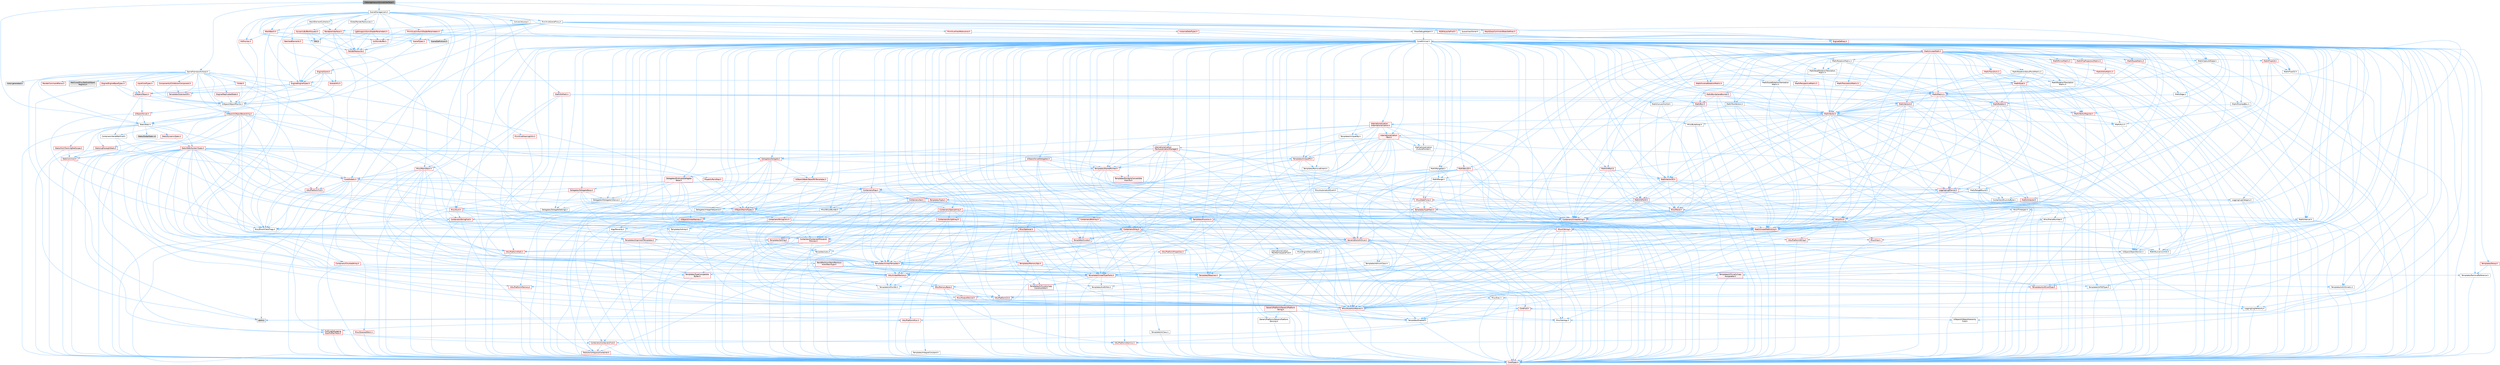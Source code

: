 digraph "HeterogeneousVolumeInterface.h"
{
 // INTERACTIVE_SVG=YES
 // LATEX_PDF_SIZE
  bgcolor="transparent";
  edge [fontname=Helvetica,fontsize=10,labelfontname=Helvetica,labelfontsize=10];
  node [fontname=Helvetica,fontsize=10,shape=box,height=0.2,width=0.4];
  Node1 [id="Node000001",label="HeterogeneousVolumeInterface.h",height=0.2,width=0.4,color="gray40", fillcolor="grey60", style="filled", fontcolor="black",tooltip=" "];
  Node1 -> Node2 [id="edge1_Node000001_Node000002",color="steelblue1",style="solid",tooltip=" "];
  Node2 [id="Node000002",label="GameFramework/Actor.h",height=0.2,width=0.4,color="grey40", fillcolor="white", style="filled",URL="$d0/d43/Actor_8h.html",tooltip=" "];
  Node2 -> Node3 [id="edge2_Node000002_Node000003",color="steelblue1",style="solid",tooltip=" "];
  Node3 [id="Node000003",label="Stats/Stats.h",height=0.2,width=0.4,color="grey40", fillcolor="white", style="filled",URL="$dc/d09/Stats_8h.html",tooltip=" "];
  Node3 -> Node4 [id="edge3_Node000003_Node000004",color="steelblue1",style="solid",tooltip=" "];
  Node4 [id="Node000004",label="CoreGlobals.h",height=0.2,width=0.4,color="red", fillcolor="#FFF0F0", style="filled",URL="$d5/d8c/CoreGlobals_8h.html",tooltip=" "];
  Node4 -> Node5 [id="edge4_Node000004_Node000005",color="steelblue1",style="solid",tooltip=" "];
  Node5 [id="Node000005",label="Containers/UnrealString.h",height=0.2,width=0.4,color="red", fillcolor="#FFF0F0", style="filled",URL="$d5/dba/UnrealString_8h.html",tooltip=" "];
  Node4 -> Node20 [id="edge5_Node000004_Node000020",color="steelblue1",style="solid",tooltip=" "];
  Node20 [id="Node000020",label="CoreTypes.h",height=0.2,width=0.4,color="red", fillcolor="#FFF0F0", style="filled",URL="$dc/dec/CoreTypes_8h.html",tooltip=" "];
  Node4 -> Node27 [id="edge6_Node000004_Node000027",color="steelblue1",style="solid",tooltip=" "];
  Node27 [id="Node000027",label="HAL/PlatformTLS.h",height=0.2,width=0.4,color="red", fillcolor="#FFF0F0", style="filled",URL="$d0/def/PlatformTLS_8h.html",tooltip=" "];
  Node27 -> Node20 [id="edge7_Node000027_Node000020",color="steelblue1",style="solid",tooltip=" "];
  Node4 -> Node30 [id="edge8_Node000004_Node000030",color="steelblue1",style="solid",tooltip=" "];
  Node30 [id="Node000030",label="Logging/LogMacros.h",height=0.2,width=0.4,color="red", fillcolor="#FFF0F0", style="filled",URL="$d0/d16/LogMacros_8h.html",tooltip=" "];
  Node30 -> Node5 [id="edge9_Node000030_Node000005",color="steelblue1",style="solid",tooltip=" "];
  Node30 -> Node20 [id="edge10_Node000030_Node000020",color="steelblue1",style="solid",tooltip=" "];
  Node30 -> Node31 [id="edge11_Node000030_Node000031",color="steelblue1",style="solid",tooltip=" "];
  Node31 [id="Node000031",label="Logging/LogCategory.h",height=0.2,width=0.4,color="grey40", fillcolor="white", style="filled",URL="$d9/d36/LogCategory_8h.html",tooltip=" "];
  Node31 -> Node20 [id="edge12_Node000031_Node000020",color="steelblue1",style="solid",tooltip=" "];
  Node31 -> Node32 [id="edge13_Node000031_Node000032",color="steelblue1",style="solid",tooltip=" "];
  Node32 [id="Node000032",label="Logging/LogVerbosity.h",height=0.2,width=0.4,color="grey40", fillcolor="white", style="filled",URL="$d2/d8f/LogVerbosity_8h.html",tooltip=" "];
  Node32 -> Node20 [id="edge14_Node000032_Node000020",color="steelblue1",style="solid",tooltip=" "];
  Node31 -> Node33 [id="edge15_Node000031_Node000033",color="steelblue1",style="solid",tooltip=" "];
  Node33 [id="Node000033",label="UObject/NameTypes.h",height=0.2,width=0.4,color="red", fillcolor="#FFF0F0", style="filled",URL="$d6/d35/NameTypes_8h.html",tooltip=" "];
  Node33 -> Node20 [id="edge16_Node000033_Node000020",color="steelblue1",style="solid",tooltip=" "];
  Node33 -> Node34 [id="edge17_Node000033_Node000034",color="steelblue1",style="solid",tooltip=" "];
  Node34 [id="Node000034",label="Misc/AssertionMacros.h",height=0.2,width=0.4,color="red", fillcolor="#FFF0F0", style="filled",URL="$d0/dfa/AssertionMacros_8h.html",tooltip=" "];
  Node34 -> Node20 [id="edge18_Node000034_Node000020",color="steelblue1",style="solid",tooltip=" "];
  Node34 -> Node35 [id="edge19_Node000034_Node000035",color="steelblue1",style="solid",tooltip=" "];
  Node35 [id="Node000035",label="HAL/PlatformMisc.h",height=0.2,width=0.4,color="red", fillcolor="#FFF0F0", style="filled",URL="$d0/df5/PlatformMisc_8h.html",tooltip=" "];
  Node35 -> Node20 [id="edge20_Node000035_Node000020",color="steelblue1",style="solid",tooltip=" "];
  Node35 -> Node59 [id="edge21_Node000035_Node000059",color="steelblue1",style="solid",tooltip=" "];
  Node59 [id="Node000059",label="ProfilingDebugging\l/CpuProfilerTrace.h",height=0.2,width=0.4,color="red", fillcolor="#FFF0F0", style="filled",URL="$da/dcb/CpuProfilerTrace_8h.html",tooltip=" "];
  Node59 -> Node20 [id="edge22_Node000059_Node000020",color="steelblue1",style="solid",tooltip=" "];
  Node59 -> Node9 [id="edge23_Node000059_Node000009",color="steelblue1",style="solid",tooltip=" "];
  Node9 [id="Node000009",label="Containers/ContainersFwd.h",height=0.2,width=0.4,color="red", fillcolor="#FFF0F0", style="filled",URL="$d4/d0a/ContainersFwd_8h.html",tooltip=" "];
  Node9 -> Node20 [id="edge24_Node000009_Node000020",color="steelblue1",style="solid",tooltip=" "];
  Node9 -> Node24 [id="edge25_Node000009_Node000024",color="steelblue1",style="solid",tooltip=" "];
  Node24 [id="Node000024",label="Traits/IsContiguousContainer.h",height=0.2,width=0.4,color="red", fillcolor="#FFF0F0", style="filled",URL="$d5/d3c/IsContiguousContainer_8h.html",tooltip=" "];
  Node24 -> Node20 [id="edge26_Node000024_Node000020",color="steelblue1",style="solid",tooltip=" "];
  Node59 -> Node60 [id="edge27_Node000059_Node000060",color="steelblue1",style="solid",tooltip=" "];
  Node60 [id="Node000060",label="HAL/PlatformAtomics.h",height=0.2,width=0.4,color="red", fillcolor="#FFF0F0", style="filled",URL="$d3/d36/PlatformAtomics_8h.html",tooltip=" "];
  Node60 -> Node20 [id="edge28_Node000060_Node000020",color="steelblue1",style="solid",tooltip=" "];
  Node34 -> Node67 [id="edge29_Node000034_Node000067",color="steelblue1",style="solid",tooltip=" "];
  Node67 [id="Node000067",label="Templates/EnableIf.h",height=0.2,width=0.4,color="grey40", fillcolor="white", style="filled",URL="$d7/d60/EnableIf_8h.html",tooltip=" "];
  Node67 -> Node20 [id="edge30_Node000067_Node000020",color="steelblue1",style="solid",tooltip=" "];
  Node34 -> Node73 [id="edge31_Node000034_Node000073",color="steelblue1",style="solid",tooltip=" "];
  Node73 [id="Node000073",label="Misc/VarArgs.h",height=0.2,width=0.4,color="grey40", fillcolor="white", style="filled",URL="$d5/d6f/VarArgs_8h.html",tooltip=" "];
  Node73 -> Node20 [id="edge32_Node000073_Node000020",color="steelblue1",style="solid",tooltip=" "];
  Node34 -> Node80 [id="edge33_Node000034_Node000080",color="steelblue1",style="solid",tooltip=" "];
  Node80 [id="Node000080",label="atomic",height=0.2,width=0.4,color="grey60", fillcolor="#E0E0E0", style="filled",tooltip=" "];
  Node33 -> Node81 [id="edge34_Node000033_Node000081",color="steelblue1",style="solid",tooltip=" "];
  Node81 [id="Node000081",label="HAL/UnrealMemory.h",height=0.2,width=0.4,color="red", fillcolor="#FFF0F0", style="filled",URL="$d9/d96/UnrealMemory_8h.html",tooltip=" "];
  Node81 -> Node20 [id="edge35_Node000081_Node000020",color="steelblue1",style="solid",tooltip=" "];
  Node81 -> Node85 [id="edge36_Node000081_Node000085",color="steelblue1",style="solid",tooltip=" "];
  Node85 [id="Node000085",label="HAL/MemoryBase.h",height=0.2,width=0.4,color="red", fillcolor="#FFF0F0", style="filled",URL="$d6/d9f/MemoryBase_8h.html",tooltip=" "];
  Node85 -> Node20 [id="edge37_Node000085_Node000020",color="steelblue1",style="solid",tooltip=" "];
  Node85 -> Node60 [id="edge38_Node000085_Node000060",color="steelblue1",style="solid",tooltip=" "];
  Node85 -> Node43 [id="edge39_Node000085_Node000043",color="steelblue1",style="solid",tooltip=" "];
  Node43 [id="Node000043",label="HAL/PlatformCrt.h",height=0.2,width=0.4,color="red", fillcolor="#FFF0F0", style="filled",URL="$d8/d75/PlatformCrt_8h.html",tooltip=" "];
  Node85 -> Node86 [id="edge40_Node000085_Node000086",color="steelblue1",style="solid",tooltip=" "];
  Node86 [id="Node000086",label="Misc/Exec.h",height=0.2,width=0.4,color="grey40", fillcolor="white", style="filled",URL="$de/ddb/Exec_8h.html",tooltip=" "];
  Node86 -> Node20 [id="edge41_Node000086_Node000020",color="steelblue1",style="solid",tooltip=" "];
  Node86 -> Node34 [id="edge42_Node000086_Node000034",color="steelblue1",style="solid",tooltip=" "];
  Node85 -> Node87 [id="edge43_Node000085_Node000087",color="steelblue1",style="solid",tooltip=" "];
  Node87 [id="Node000087",label="Misc/OutputDevice.h",height=0.2,width=0.4,color="red", fillcolor="#FFF0F0", style="filled",URL="$d7/d32/OutputDevice_8h.html",tooltip=" "];
  Node87 -> Node39 [id="edge44_Node000087_Node000039",color="steelblue1",style="solid",tooltip=" "];
  Node39 [id="Node000039",label="CoreFwd.h",height=0.2,width=0.4,color="red", fillcolor="#FFF0F0", style="filled",URL="$d1/d1e/CoreFwd_8h.html",tooltip=" "];
  Node39 -> Node20 [id="edge45_Node000039_Node000020",color="steelblue1",style="solid",tooltip=" "];
  Node39 -> Node9 [id="edge46_Node000039_Node000009",color="steelblue1",style="solid",tooltip=" "];
  Node39 -> Node41 [id="edge47_Node000039_Node000041",color="steelblue1",style="solid",tooltip=" "];
  Node41 [id="Node000041",label="UObject/UObjectHierarchy\lFwd.h",height=0.2,width=0.4,color="grey40", fillcolor="white", style="filled",URL="$d3/d13/UObjectHierarchyFwd_8h.html",tooltip=" "];
  Node87 -> Node20 [id="edge48_Node000087_Node000020",color="steelblue1",style="solid",tooltip=" "];
  Node87 -> Node32 [id="edge49_Node000087_Node000032",color="steelblue1",style="solid",tooltip=" "];
  Node87 -> Node73 [id="edge50_Node000087_Node000073",color="steelblue1",style="solid",tooltip=" "];
  Node81 -> Node97 [id="edge51_Node000081_Node000097",color="steelblue1",style="solid",tooltip=" "];
  Node97 [id="Node000097",label="HAL/PlatformMemory.h",height=0.2,width=0.4,color="red", fillcolor="#FFF0F0", style="filled",URL="$de/d68/PlatformMemory_8h.html",tooltip=" "];
  Node97 -> Node20 [id="edge52_Node000097_Node000020",color="steelblue1",style="solid",tooltip=" "];
  Node81 -> Node100 [id="edge53_Node000081_Node000100",color="steelblue1",style="solid",tooltip=" "];
  Node100 [id="Node000100",label="Templates/IsPointer.h",height=0.2,width=0.4,color="grey40", fillcolor="white", style="filled",URL="$d7/d05/IsPointer_8h.html",tooltip=" "];
  Node100 -> Node20 [id="edge54_Node000100_Node000020",color="steelblue1",style="solid",tooltip=" "];
  Node33 -> Node101 [id="edge55_Node000033_Node000101",color="steelblue1",style="solid",tooltip=" "];
  Node101 [id="Node000101",label="Templates/UnrealTypeTraits.h",height=0.2,width=0.4,color="red", fillcolor="#FFF0F0", style="filled",URL="$d2/d2d/UnrealTypeTraits_8h.html",tooltip=" "];
  Node101 -> Node20 [id="edge56_Node000101_Node000020",color="steelblue1",style="solid",tooltip=" "];
  Node101 -> Node100 [id="edge57_Node000101_Node000100",color="steelblue1",style="solid",tooltip=" "];
  Node101 -> Node34 [id="edge58_Node000101_Node000034",color="steelblue1",style="solid",tooltip=" "];
  Node101 -> Node93 [id="edge59_Node000101_Node000093",color="steelblue1",style="solid",tooltip=" "];
  Node93 [id="Node000093",label="Templates/AndOrNot.h",height=0.2,width=0.4,color="grey40", fillcolor="white", style="filled",URL="$db/d0a/AndOrNot_8h.html",tooltip=" "];
  Node93 -> Node20 [id="edge60_Node000093_Node000020",color="steelblue1",style="solid",tooltip=" "];
  Node101 -> Node67 [id="edge61_Node000101_Node000067",color="steelblue1",style="solid",tooltip=" "];
  Node101 -> Node102 [id="edge62_Node000101_Node000102",color="steelblue1",style="solid",tooltip=" "];
  Node102 [id="Node000102",label="Templates/IsArithmetic.h",height=0.2,width=0.4,color="grey40", fillcolor="white", style="filled",URL="$d2/d5d/IsArithmetic_8h.html",tooltip=" "];
  Node102 -> Node20 [id="edge63_Node000102_Node000020",color="steelblue1",style="solid",tooltip=" "];
  Node101 -> Node104 [id="edge64_Node000101_Node000104",color="steelblue1",style="solid",tooltip=" "];
  Node104 [id="Node000104",label="Templates/IsPODType.h",height=0.2,width=0.4,color="grey40", fillcolor="white", style="filled",URL="$d7/db1/IsPODType_8h.html",tooltip=" "];
  Node104 -> Node20 [id="edge65_Node000104_Node000020",color="steelblue1",style="solid",tooltip=" "];
  Node101 -> Node105 [id="edge66_Node000101_Node000105",color="steelblue1",style="solid",tooltip=" "];
  Node105 [id="Node000105",label="Templates/IsUECoreType.h",height=0.2,width=0.4,color="red", fillcolor="#FFF0F0", style="filled",URL="$d1/db8/IsUECoreType_8h.html",tooltip=" "];
  Node105 -> Node20 [id="edge67_Node000105_Node000020",color="steelblue1",style="solid",tooltip=" "];
  Node101 -> Node94 [id="edge68_Node000101_Node000094",color="steelblue1",style="solid",tooltip=" "];
  Node94 [id="Node000094",label="Templates/IsTriviallyCopy\lConstructible.h",height=0.2,width=0.4,color="red", fillcolor="#FFF0F0", style="filled",URL="$d3/d78/IsTriviallyCopyConstructible_8h.html",tooltip=" "];
  Node94 -> Node20 [id="edge69_Node000094_Node000020",color="steelblue1",style="solid",tooltip=" "];
  Node33 -> Node106 [id="edge70_Node000033_Node000106",color="steelblue1",style="solid",tooltip=" "];
  Node106 [id="Node000106",label="Templates/UnrealTemplate.h",height=0.2,width=0.4,color="red", fillcolor="#FFF0F0", style="filled",URL="$d4/d24/UnrealTemplate_8h.html",tooltip=" "];
  Node106 -> Node20 [id="edge71_Node000106_Node000020",color="steelblue1",style="solid",tooltip=" "];
  Node106 -> Node100 [id="edge72_Node000106_Node000100",color="steelblue1",style="solid",tooltip=" "];
  Node106 -> Node81 [id="edge73_Node000106_Node000081",color="steelblue1",style="solid",tooltip=" "];
  Node106 -> Node101 [id="edge74_Node000106_Node000101",color="steelblue1",style="solid",tooltip=" "];
  Node106 -> Node109 [id="edge75_Node000106_Node000109",color="steelblue1",style="solid",tooltip=" "];
  Node109 [id="Node000109",label="Templates/RemoveReference.h",height=0.2,width=0.4,color="grey40", fillcolor="white", style="filled",URL="$da/dbe/RemoveReference_8h.html",tooltip=" "];
  Node109 -> Node20 [id="edge76_Node000109_Node000020",color="steelblue1",style="solid",tooltip=" "];
  Node106 -> Node75 [id="edge77_Node000106_Node000075",color="steelblue1",style="solid",tooltip=" "];
  Node75 [id="Node000075",label="Templates/Requires.h",height=0.2,width=0.4,color="red", fillcolor="#FFF0F0", style="filled",URL="$dc/d96/Requires_8h.html",tooltip=" "];
  Node75 -> Node67 [id="edge78_Node000075_Node000067",color="steelblue1",style="solid",tooltip=" "];
  Node106 -> Node110 [id="edge79_Node000106_Node000110",color="steelblue1",style="solid",tooltip=" "];
  Node110 [id="Node000110",label="Templates/TypeCompatible\lBytes.h",height=0.2,width=0.4,color="red", fillcolor="#FFF0F0", style="filled",URL="$df/d0a/TypeCompatibleBytes_8h.html",tooltip=" "];
  Node110 -> Node20 [id="edge80_Node000110_Node000020",color="steelblue1",style="solid",tooltip=" "];
  Node106 -> Node24 [id="edge81_Node000106_Node000024",color="steelblue1",style="solid",tooltip=" "];
  Node33 -> Node5 [id="edge82_Node000033_Node000005",color="steelblue1",style="solid",tooltip=" "];
  Node33 -> Node115 [id="edge83_Node000033_Node000115",color="steelblue1",style="solid",tooltip=" "];
  Node115 [id="Node000115",label="Containers/StringConv.h",height=0.2,width=0.4,color="red", fillcolor="#FFF0F0", style="filled",URL="$d3/ddf/StringConv_8h.html",tooltip=" "];
  Node115 -> Node20 [id="edge84_Node000115_Node000020",color="steelblue1",style="solid",tooltip=" "];
  Node115 -> Node34 [id="edge85_Node000115_Node000034",color="steelblue1",style="solid",tooltip=" "];
  Node115 -> Node116 [id="edge86_Node000115_Node000116",color="steelblue1",style="solid",tooltip=" "];
  Node116 [id="Node000116",label="Containers/ContainerAllocation\lPolicies.h",height=0.2,width=0.4,color="red", fillcolor="#FFF0F0", style="filled",URL="$d7/dff/ContainerAllocationPolicies_8h.html",tooltip=" "];
  Node116 -> Node20 [id="edge87_Node000116_Node000020",color="steelblue1",style="solid",tooltip=" "];
  Node116 -> Node116 [id="edge88_Node000116_Node000116",color="steelblue1",style="solid",tooltip=" "];
  Node116 -> Node118 [id="edge89_Node000116_Node000118",color="steelblue1",style="solid",tooltip=" "];
  Node118 [id="Node000118",label="HAL/PlatformMath.h",height=0.2,width=0.4,color="red", fillcolor="#FFF0F0", style="filled",URL="$dc/d53/PlatformMath_8h.html",tooltip=" "];
  Node118 -> Node20 [id="edge90_Node000118_Node000020",color="steelblue1",style="solid",tooltip=" "];
  Node116 -> Node81 [id="edge91_Node000116_Node000081",color="steelblue1",style="solid",tooltip=" "];
  Node116 -> Node53 [id="edge92_Node000116_Node000053",color="steelblue1",style="solid",tooltip=" "];
  Node53 [id="Node000053",label="Math/NumericLimits.h",height=0.2,width=0.4,color="grey40", fillcolor="white", style="filled",URL="$df/d1b/NumericLimits_8h.html",tooltip=" "];
  Node53 -> Node20 [id="edge93_Node000053_Node000020",color="steelblue1",style="solid",tooltip=" "];
  Node116 -> Node34 [id="edge94_Node000116_Node000034",color="steelblue1",style="solid",tooltip=" "];
  Node116 -> Node127 [id="edge95_Node000116_Node000127",color="steelblue1",style="solid",tooltip=" "];
  Node127 [id="Node000127",label="Templates/MemoryOps.h",height=0.2,width=0.4,color="red", fillcolor="#FFF0F0", style="filled",URL="$db/dea/MemoryOps_8h.html",tooltip=" "];
  Node127 -> Node20 [id="edge96_Node000127_Node000020",color="steelblue1",style="solid",tooltip=" "];
  Node127 -> Node81 [id="edge97_Node000127_Node000081",color="steelblue1",style="solid",tooltip=" "];
  Node127 -> Node95 [id="edge98_Node000127_Node000095",color="steelblue1",style="solid",tooltip=" "];
  Node95 [id="Node000095",label="Templates/IsTriviallyCopy\lAssignable.h",height=0.2,width=0.4,color="red", fillcolor="#FFF0F0", style="filled",URL="$d2/df2/IsTriviallyCopyAssignable_8h.html",tooltip=" "];
  Node95 -> Node20 [id="edge99_Node000095_Node000020",color="steelblue1",style="solid",tooltip=" "];
  Node127 -> Node94 [id="edge100_Node000127_Node000094",color="steelblue1",style="solid",tooltip=" "];
  Node127 -> Node75 [id="edge101_Node000127_Node000075",color="steelblue1",style="solid",tooltip=" "];
  Node127 -> Node101 [id="edge102_Node000127_Node000101",color="steelblue1",style="solid",tooltip=" "];
  Node116 -> Node110 [id="edge103_Node000116_Node000110",color="steelblue1",style="solid",tooltip=" "];
  Node115 -> Node128 [id="edge104_Node000115_Node000128",color="steelblue1",style="solid",tooltip=" "];
  Node128 [id="Node000128",label="Containers/Array.h",height=0.2,width=0.4,color="red", fillcolor="#FFF0F0", style="filled",URL="$df/dd0/Array_8h.html",tooltip=" "];
  Node128 -> Node20 [id="edge105_Node000128_Node000020",color="steelblue1",style="solid",tooltip=" "];
  Node128 -> Node34 [id="edge106_Node000128_Node000034",color="steelblue1",style="solid",tooltip=" "];
  Node128 -> Node81 [id="edge107_Node000128_Node000081",color="steelblue1",style="solid",tooltip=" "];
  Node128 -> Node101 [id="edge108_Node000128_Node000101",color="steelblue1",style="solid",tooltip=" "];
  Node128 -> Node106 [id="edge109_Node000128_Node000106",color="steelblue1",style="solid",tooltip=" "];
  Node128 -> Node116 [id="edge110_Node000128_Node000116",color="steelblue1",style="solid",tooltip=" "];
  Node128 -> Node135 [id="edge111_Node000128_Node000135",color="steelblue1",style="solid",tooltip=" "];
  Node135 [id="Node000135",label="Serialization/Archive.h",height=0.2,width=0.4,color="red", fillcolor="#FFF0F0", style="filled",URL="$d7/d3b/Archive_8h.html",tooltip=" "];
  Node135 -> Node39 [id="edge112_Node000135_Node000039",color="steelblue1",style="solid",tooltip=" "];
  Node135 -> Node20 [id="edge113_Node000135_Node000020",color="steelblue1",style="solid",tooltip=" "];
  Node135 -> Node136 [id="edge114_Node000135_Node000136",color="steelblue1",style="solid",tooltip=" "];
  Node136 [id="Node000136",label="HAL/PlatformProperties.h",height=0.2,width=0.4,color="red", fillcolor="#FFF0F0", style="filled",URL="$d9/db0/PlatformProperties_8h.html",tooltip=" "];
  Node136 -> Node20 [id="edge115_Node000136_Node000020",color="steelblue1",style="solid",tooltip=" "];
  Node135 -> Node139 [id="edge116_Node000135_Node000139",color="steelblue1",style="solid",tooltip=" "];
  Node139 [id="Node000139",label="Internationalization\l/TextNamespaceFwd.h",height=0.2,width=0.4,color="grey40", fillcolor="white", style="filled",URL="$d8/d97/TextNamespaceFwd_8h.html",tooltip=" "];
  Node139 -> Node20 [id="edge117_Node000139_Node000020",color="steelblue1",style="solid",tooltip=" "];
  Node135 -> Node34 [id="edge118_Node000135_Node000034",color="steelblue1",style="solid",tooltip=" "];
  Node135 -> Node140 [id="edge119_Node000135_Node000140",color="steelblue1",style="solid",tooltip=" "];
  Node140 [id="Node000140",label="Misc/EngineVersionBase.h",height=0.2,width=0.4,color="grey40", fillcolor="white", style="filled",URL="$d5/d2b/EngineVersionBase_8h.html",tooltip=" "];
  Node140 -> Node20 [id="edge120_Node000140_Node000020",color="steelblue1",style="solid",tooltip=" "];
  Node135 -> Node73 [id="edge121_Node000135_Node000073",color="steelblue1",style="solid",tooltip=" "];
  Node135 -> Node67 [id="edge122_Node000135_Node000067",color="steelblue1",style="solid",tooltip=" "];
  Node135 -> Node143 [id="edge123_Node000135_Node000143",color="steelblue1",style="solid",tooltip=" "];
  Node143 [id="Node000143",label="Templates/IsEnumClass.h",height=0.2,width=0.4,color="grey40", fillcolor="white", style="filled",URL="$d7/d15/IsEnumClass_8h.html",tooltip=" "];
  Node143 -> Node20 [id="edge124_Node000143_Node000020",color="steelblue1",style="solid",tooltip=" "];
  Node143 -> Node93 [id="edge125_Node000143_Node000093",color="steelblue1",style="solid",tooltip=" "];
  Node135 -> Node106 [id="edge126_Node000135_Node000106",color="steelblue1",style="solid",tooltip=" "];
  Node135 -> Node144 [id="edge127_Node000135_Node000144",color="steelblue1",style="solid",tooltip=" "];
  Node144 [id="Node000144",label="UObject/ObjectVersion.h",height=0.2,width=0.4,color="grey40", fillcolor="white", style="filled",URL="$da/d63/ObjectVersion_8h.html",tooltip=" "];
  Node144 -> Node20 [id="edge128_Node000144_Node000020",color="steelblue1",style="solid",tooltip=" "];
  Node128 -> Node161 [id="edge129_Node000128_Node000161",color="steelblue1",style="solid",tooltip=" "];
  Node161 [id="Node000161",label="Templates/Invoke.h",height=0.2,width=0.4,color="red", fillcolor="#FFF0F0", style="filled",URL="$d7/deb/Invoke_8h.html",tooltip=" "];
  Node161 -> Node20 [id="edge130_Node000161_Node000020",color="steelblue1",style="solid",tooltip=" "];
  Node161 -> Node106 [id="edge131_Node000161_Node000106",color="steelblue1",style="solid",tooltip=" "];
  Node128 -> Node166 [id="edge132_Node000128_Node000166",color="steelblue1",style="solid",tooltip=" "];
  Node166 [id="Node000166",label="Templates/Less.h",height=0.2,width=0.4,color="grey40", fillcolor="white", style="filled",URL="$de/dc8/Less_8h.html",tooltip=" "];
  Node166 -> Node20 [id="edge133_Node000166_Node000020",color="steelblue1",style="solid",tooltip=" "];
  Node166 -> Node106 [id="edge134_Node000166_Node000106",color="steelblue1",style="solid",tooltip=" "];
  Node128 -> Node75 [id="edge135_Node000128_Node000075",color="steelblue1",style="solid",tooltip=" "];
  Node128 -> Node174 [id="edge136_Node000128_Node000174",color="steelblue1",style="solid",tooltip=" "];
  Node174 [id="Node000174",label="Templates/Sorting.h",height=0.2,width=0.4,color="red", fillcolor="#FFF0F0", style="filled",URL="$d3/d9e/Sorting_8h.html",tooltip=" "];
  Node174 -> Node20 [id="edge137_Node000174_Node000020",color="steelblue1",style="solid",tooltip=" "];
  Node174 -> Node118 [id="edge138_Node000174_Node000118",color="steelblue1",style="solid",tooltip=" "];
  Node174 -> Node166 [id="edge139_Node000174_Node000166",color="steelblue1",style="solid",tooltip=" "];
  Node128 -> Node178 [id="edge140_Node000128_Node000178",color="steelblue1",style="solid",tooltip=" "];
  Node178 [id="Node000178",label="Templates/AlignmentTemplates.h",height=0.2,width=0.4,color="red", fillcolor="#FFF0F0", style="filled",URL="$dd/d32/AlignmentTemplates_8h.html",tooltip=" "];
  Node178 -> Node20 [id="edge141_Node000178_Node000020",color="steelblue1",style="solid",tooltip=" "];
  Node178 -> Node100 [id="edge142_Node000178_Node000100",color="steelblue1",style="solid",tooltip=" "];
  Node115 -> Node152 [id="edge143_Node000115_Node000152",color="steelblue1",style="solid",tooltip=" "];
  Node152 [id="Node000152",label="Misc/CString.h",height=0.2,width=0.4,color="red", fillcolor="#FFF0F0", style="filled",URL="$d2/d49/CString_8h.html",tooltip=" "];
  Node152 -> Node20 [id="edge144_Node000152_Node000020",color="steelblue1",style="solid",tooltip=" "];
  Node152 -> Node43 [id="edge145_Node000152_Node000043",color="steelblue1",style="solid",tooltip=" "];
  Node152 -> Node83 [id="edge146_Node000152_Node000083",color="steelblue1",style="solid",tooltip=" "];
  Node83 [id="Node000083",label="HAL/PlatformString.h",height=0.2,width=0.4,color="red", fillcolor="#FFF0F0", style="filled",URL="$db/db5/PlatformString_8h.html",tooltip=" "];
  Node83 -> Node20 [id="edge147_Node000083_Node000020",color="steelblue1",style="solid",tooltip=" "];
  Node152 -> Node34 [id="edge148_Node000152_Node000034",color="steelblue1",style="solid",tooltip=" "];
  Node152 -> Node153 [id="edge149_Node000152_Node000153",color="steelblue1",style="solid",tooltip=" "];
  Node153 [id="Node000153",label="Misc/Char.h",height=0.2,width=0.4,color="red", fillcolor="#FFF0F0", style="filled",URL="$d0/d58/Char_8h.html",tooltip=" "];
  Node153 -> Node20 [id="edge150_Node000153_Node000020",color="steelblue1",style="solid",tooltip=" "];
  Node152 -> Node73 [id="edge151_Node000152_Node000073",color="steelblue1",style="solid",tooltip=" "];
  Node115 -> Node179 [id="edge152_Node000115_Node000179",color="steelblue1",style="solid",tooltip=" "];
  Node179 [id="Node000179",label="Templates/IsArray.h",height=0.2,width=0.4,color="grey40", fillcolor="white", style="filled",URL="$d8/d8d/IsArray_8h.html",tooltip=" "];
  Node179 -> Node20 [id="edge153_Node000179_Node000020",color="steelblue1",style="solid",tooltip=" "];
  Node115 -> Node106 [id="edge154_Node000115_Node000106",color="steelblue1",style="solid",tooltip=" "];
  Node115 -> Node101 [id="edge155_Node000115_Node000101",color="steelblue1",style="solid",tooltip=" "];
  Node115 -> Node24 [id="edge156_Node000115_Node000024",color="steelblue1",style="solid",tooltip=" "];
  Node33 -> Node37 [id="edge157_Node000033_Node000037",color="steelblue1",style="solid",tooltip=" "];
  Node37 [id="Node000037",label="Containers/StringFwd.h",height=0.2,width=0.4,color="red", fillcolor="#FFF0F0", style="filled",URL="$df/d37/StringFwd_8h.html",tooltip=" "];
  Node37 -> Node20 [id="edge158_Node000037_Node000020",color="steelblue1",style="solid",tooltip=" "];
  Node37 -> Node24 [id="edge159_Node000037_Node000024",color="steelblue1",style="solid",tooltip=" "];
  Node33 -> Node180 [id="edge160_Node000033_Node000180",color="steelblue1",style="solid",tooltip=" "];
  Node180 [id="Node000180",label="UObject/UnrealNames.h",height=0.2,width=0.4,color="red", fillcolor="#FFF0F0", style="filled",URL="$d8/db1/UnrealNames_8h.html",tooltip=" "];
  Node180 -> Node20 [id="edge161_Node000180_Node000020",color="steelblue1",style="solid",tooltip=" "];
  Node30 -> Node32 [id="edge162_Node000030_Node000032",color="steelblue1",style="solid",tooltip=" "];
  Node30 -> Node34 [id="edge163_Node000030_Node000034",color="steelblue1",style="solid",tooltip=" "];
  Node30 -> Node73 [id="edge164_Node000030_Node000073",color="steelblue1",style="solid",tooltip=" "];
  Node30 -> Node67 [id="edge165_Node000030_Node000067",color="steelblue1",style="solid",tooltip=" "];
  Node4 -> Node55 [id="edge166_Node000004_Node000055",color="steelblue1",style="solid",tooltip=" "];
  Node55 [id="Node000055",label="Misc/EnumClassFlags.h",height=0.2,width=0.4,color="grey40", fillcolor="white", style="filled",URL="$d8/de7/EnumClassFlags_8h.html",tooltip=" "];
  Node4 -> Node87 [id="edge167_Node000004_Node000087",color="steelblue1",style="solid",tooltip=" "];
  Node4 -> Node59 [id="edge168_Node000004_Node000059",color="steelblue1",style="solid",tooltip=" "];
  Node4 -> Node33 [id="edge169_Node000004_Node000033",color="steelblue1",style="solid",tooltip=" "];
  Node4 -> Node80 [id="edge170_Node000004_Node000080",color="steelblue1",style="solid",tooltip=" "];
  Node3 -> Node20 [id="edge171_Node000003_Node000020",color="steelblue1",style="solid",tooltip=" "];
  Node3 -> Node190 [id="edge172_Node000003_Node000190",color="steelblue1",style="solid",tooltip=" "];
  Node190 [id="Node000190",label="StatsCommon.h",height=0.2,width=0.4,color="red", fillcolor="#FFF0F0", style="filled",URL="$df/d16/StatsCommon_8h.html",tooltip=" "];
  Node190 -> Node20 [id="edge173_Node000190_Node000020",color="steelblue1",style="solid",tooltip=" "];
  Node190 -> Node55 [id="edge174_Node000190_Node000055",color="steelblue1",style="solid",tooltip=" "];
  Node3 -> Node191 [id="edge175_Node000003_Node000191",color="steelblue1",style="solid",tooltip=" "];
  Node191 [id="Node000191",label="Stats/DynamicStats.h",height=0.2,width=0.4,color="red", fillcolor="#FFF0F0", style="filled",URL="$dc/d24/DynamicStats_8h.html",tooltip=" "];
  Node191 -> Node192 [id="edge176_Node000191_Node000192",color="steelblue1",style="solid",tooltip=" "];
  Node192 [id="Node000192",label="Stats/LightweightStats.h",height=0.2,width=0.4,color="red", fillcolor="#FFF0F0", style="filled",URL="$d5/d66/LightweightStats_8h.html",tooltip=" "];
  Node192 -> Node20 [id="edge177_Node000192_Node000020",color="steelblue1",style="solid",tooltip=" "];
  Node192 -> Node4 [id="edge178_Node000192_Node000004",color="steelblue1",style="solid",tooltip=" "];
  Node192 -> Node190 [id="edge179_Node000192_Node000190",color="steelblue1",style="solid",tooltip=" "];
  Node191 -> Node193 [id="edge180_Node000191_Node000193",color="steelblue1",style="solid",tooltip=" "];
  Node193 [id="Node000193",label="Stats/StatsSystemTypes.h",height=0.2,width=0.4,color="red", fillcolor="#FFF0F0", style="filled",URL="$d1/d5a/StatsSystemTypes_8h.html",tooltip=" "];
  Node193 -> Node128 [id="edge181_Node000193_Node000128",color="steelblue1",style="solid",tooltip=" "];
  Node193 -> Node194 [id="edge182_Node000193_Node000194",color="steelblue1",style="solid",tooltip=" "];
  Node194 [id="Node000194",label="Containers/ChunkedArray.h",height=0.2,width=0.4,color="red", fillcolor="#FFF0F0", style="filled",URL="$d8/db0/ChunkedArray_8h.html",tooltip=" "];
  Node194 -> Node20 [id="edge183_Node000194_Node000020",color="steelblue1",style="solid",tooltip=" "];
  Node194 -> Node34 [id="edge184_Node000194_Node000034",color="steelblue1",style="solid",tooltip=" "];
  Node194 -> Node101 [id="edge185_Node000194_Node000101",color="steelblue1",style="solid",tooltip=" "];
  Node193 -> Node116 [id="edge186_Node000193_Node000116",color="steelblue1",style="solid",tooltip=" "];
  Node193 -> Node5 [id="edge187_Node000193_Node000005",color="steelblue1",style="solid",tooltip=" "];
  Node193 -> Node4 [id="edge188_Node000193_Node000004",color="steelblue1",style="solid",tooltip=" "];
  Node193 -> Node20 [id="edge189_Node000193_Node000020",color="steelblue1",style="solid",tooltip=" "];
  Node193 -> Node202 [id="edge190_Node000193_Node000202",color="steelblue1",style="solid",tooltip=" "];
  Node202 [id="Node000202",label="Delegates/Delegate.h",height=0.2,width=0.4,color="red", fillcolor="#FFF0F0", style="filled",URL="$d4/d80/Delegate_8h.html",tooltip=" "];
  Node202 -> Node20 [id="edge191_Node000202_Node000020",color="steelblue1",style="solid",tooltip=" "];
  Node202 -> Node34 [id="edge192_Node000202_Node000034",color="steelblue1",style="solid",tooltip=" "];
  Node202 -> Node33 [id="edge193_Node000202_Node000033",color="steelblue1",style="solid",tooltip=" "];
  Node202 -> Node203 [id="edge194_Node000202_Node000203",color="steelblue1",style="solid",tooltip=" "];
  Node203 [id="Node000203",label="Templates/SharedPointer.h",height=0.2,width=0.4,color="red", fillcolor="#FFF0F0", style="filled",URL="$d2/d17/SharedPointer_8h.html",tooltip=" "];
  Node203 -> Node20 [id="edge195_Node000203_Node000020",color="steelblue1",style="solid",tooltip=" "];
  Node203 -> Node204 [id="edge196_Node000203_Node000204",color="steelblue1",style="solid",tooltip=" "];
  Node204 [id="Node000204",label="Templates/PointerIsConvertible\lFromTo.h",height=0.2,width=0.4,color="red", fillcolor="#FFF0F0", style="filled",URL="$d6/d65/PointerIsConvertibleFromTo_8h.html",tooltip=" "];
  Node204 -> Node20 [id="edge197_Node000204_Node000020",color="steelblue1",style="solid",tooltip=" "];
  Node203 -> Node34 [id="edge198_Node000203_Node000034",color="steelblue1",style="solid",tooltip=" "];
  Node203 -> Node81 [id="edge199_Node000203_Node000081",color="steelblue1",style="solid",tooltip=" "];
  Node203 -> Node128 [id="edge200_Node000203_Node000128",color="steelblue1",style="solid",tooltip=" "];
  Node203 -> Node205 [id="edge201_Node000203_Node000205",color="steelblue1",style="solid",tooltip=" "];
  Node205 [id="Node000205",label="Containers/Map.h",height=0.2,width=0.4,color="red", fillcolor="#FFF0F0", style="filled",URL="$df/d79/Map_8h.html",tooltip=" "];
  Node205 -> Node20 [id="edge202_Node000205_Node000020",color="steelblue1",style="solid",tooltip=" "];
  Node205 -> Node206 [id="edge203_Node000205_Node000206",color="steelblue1",style="solid",tooltip=" "];
  Node206 [id="Node000206",label="Algo/Reverse.h",height=0.2,width=0.4,color="grey40", fillcolor="white", style="filled",URL="$d5/d93/Reverse_8h.html",tooltip=" "];
  Node206 -> Node20 [id="edge204_Node000206_Node000020",color="steelblue1",style="solid",tooltip=" "];
  Node206 -> Node106 [id="edge205_Node000206_Node000106",color="steelblue1",style="solid",tooltip=" "];
  Node205 -> Node207 [id="edge206_Node000205_Node000207",color="steelblue1",style="solid",tooltip=" "];
  Node207 [id="Node000207",label="Containers/Set.h",height=0.2,width=0.4,color="red", fillcolor="#FFF0F0", style="filled",URL="$d4/d45/Set_8h.html",tooltip=" "];
  Node207 -> Node116 [id="edge207_Node000207_Node000116",color="steelblue1",style="solid",tooltip=" "];
  Node207 -> Node209 [id="edge208_Node000207_Node000209",color="steelblue1",style="solid",tooltip=" "];
  Node209 [id="Node000209",label="Containers/SparseArray.h",height=0.2,width=0.4,color="red", fillcolor="#FFF0F0", style="filled",URL="$d5/dbf/SparseArray_8h.html",tooltip=" "];
  Node209 -> Node20 [id="edge209_Node000209_Node000020",color="steelblue1",style="solid",tooltip=" "];
  Node209 -> Node34 [id="edge210_Node000209_Node000034",color="steelblue1",style="solid",tooltip=" "];
  Node209 -> Node81 [id="edge211_Node000209_Node000081",color="steelblue1",style="solid",tooltip=" "];
  Node209 -> Node101 [id="edge212_Node000209_Node000101",color="steelblue1",style="solid",tooltip=" "];
  Node209 -> Node106 [id="edge213_Node000209_Node000106",color="steelblue1",style="solid",tooltip=" "];
  Node209 -> Node116 [id="edge214_Node000209_Node000116",color="steelblue1",style="solid",tooltip=" "];
  Node209 -> Node166 [id="edge215_Node000209_Node000166",color="steelblue1",style="solid",tooltip=" "];
  Node209 -> Node128 [id="edge216_Node000209_Node000128",color="steelblue1",style="solid",tooltip=" "];
  Node209 -> Node177 [id="edge217_Node000209_Node000177",color="steelblue1",style="solid",tooltip=" "];
  Node177 [id="Node000177",label="Math/UnrealMathUtility.h",height=0.2,width=0.4,color="red", fillcolor="#FFF0F0", style="filled",URL="$db/db8/UnrealMathUtility_8h.html",tooltip=" "];
  Node177 -> Node20 [id="edge218_Node000177_Node000020",color="steelblue1",style="solid",tooltip=" "];
  Node177 -> Node34 [id="edge219_Node000177_Node000034",color="steelblue1",style="solid",tooltip=" "];
  Node177 -> Node118 [id="edge220_Node000177_Node000118",color="steelblue1",style="solid",tooltip=" "];
  Node177 -> Node75 [id="edge221_Node000177_Node000075",color="steelblue1",style="solid",tooltip=" "];
  Node209 -> Node210 [id="edge222_Node000209_Node000210",color="steelblue1",style="solid",tooltip=" "];
  Node210 [id="Node000210",label="Containers/ScriptArray.h",height=0.2,width=0.4,color="red", fillcolor="#FFF0F0", style="filled",URL="$dc/daf/ScriptArray_8h.html",tooltip=" "];
  Node210 -> Node20 [id="edge223_Node000210_Node000020",color="steelblue1",style="solid",tooltip=" "];
  Node210 -> Node34 [id="edge224_Node000210_Node000034",color="steelblue1",style="solid",tooltip=" "];
  Node210 -> Node81 [id="edge225_Node000210_Node000081",color="steelblue1",style="solid",tooltip=" "];
  Node210 -> Node116 [id="edge226_Node000210_Node000116",color="steelblue1",style="solid",tooltip=" "];
  Node210 -> Node128 [id="edge227_Node000210_Node000128",color="steelblue1",style="solid",tooltip=" "];
  Node209 -> Node211 [id="edge228_Node000209_Node000211",color="steelblue1",style="solid",tooltip=" "];
  Node211 [id="Node000211",label="Containers/BitArray.h",height=0.2,width=0.4,color="red", fillcolor="#FFF0F0", style="filled",URL="$d1/de4/BitArray_8h.html",tooltip=" "];
  Node211 -> Node116 [id="edge229_Node000211_Node000116",color="steelblue1",style="solid",tooltip=" "];
  Node211 -> Node20 [id="edge230_Node000211_Node000020",color="steelblue1",style="solid",tooltip=" "];
  Node211 -> Node60 [id="edge231_Node000211_Node000060",color="steelblue1",style="solid",tooltip=" "];
  Node211 -> Node81 [id="edge232_Node000211_Node000081",color="steelblue1",style="solid",tooltip=" "];
  Node211 -> Node177 [id="edge233_Node000211_Node000177",color="steelblue1",style="solid",tooltip=" "];
  Node211 -> Node34 [id="edge234_Node000211_Node000034",color="steelblue1",style="solid",tooltip=" "];
  Node211 -> Node55 [id="edge235_Node000211_Node000055",color="steelblue1",style="solid",tooltip=" "];
  Node211 -> Node135 [id="edge236_Node000211_Node000135",color="steelblue1",style="solid",tooltip=" "];
  Node211 -> Node67 [id="edge237_Node000211_Node000067",color="steelblue1",style="solid",tooltip=" "];
  Node211 -> Node161 [id="edge238_Node000211_Node000161",color="steelblue1",style="solid",tooltip=" "];
  Node211 -> Node106 [id="edge239_Node000211_Node000106",color="steelblue1",style="solid",tooltip=" "];
  Node211 -> Node101 [id="edge240_Node000211_Node000101",color="steelblue1",style="solid",tooltip=" "];
  Node209 -> Node5 [id="edge241_Node000209_Node000005",color="steelblue1",style="solid",tooltip=" "];
  Node207 -> Node9 [id="edge242_Node000207_Node000009",color="steelblue1",style="solid",tooltip=" "];
  Node207 -> Node177 [id="edge243_Node000207_Node000177",color="steelblue1",style="solid",tooltip=" "];
  Node207 -> Node34 [id="edge244_Node000207_Node000034",color="steelblue1",style="solid",tooltip=" "];
  Node207 -> Node227 [id="edge245_Node000207_Node000227",color="steelblue1",style="solid",tooltip=" "];
  Node227 [id="Node000227",label="Misc/StructBuilder.h",height=0.2,width=0.4,color="grey40", fillcolor="white", style="filled",URL="$d9/db3/StructBuilder_8h.html",tooltip=" "];
  Node227 -> Node20 [id="edge246_Node000227_Node000020",color="steelblue1",style="solid",tooltip=" "];
  Node227 -> Node177 [id="edge247_Node000227_Node000177",color="steelblue1",style="solid",tooltip=" "];
  Node227 -> Node178 [id="edge248_Node000227_Node000178",color="steelblue1",style="solid",tooltip=" "];
  Node207 -> Node200 [id="edge249_Node000207_Node000200",color="steelblue1",style="solid",tooltip=" "];
  Node200 [id="Node000200",label="Templates/Function.h",height=0.2,width=0.4,color="red", fillcolor="#FFF0F0", style="filled",URL="$df/df5/Function_8h.html",tooltip=" "];
  Node200 -> Node20 [id="edge250_Node000200_Node000020",color="steelblue1",style="solid",tooltip=" "];
  Node200 -> Node34 [id="edge251_Node000200_Node000034",color="steelblue1",style="solid",tooltip=" "];
  Node200 -> Node81 [id="edge252_Node000200_Node000081",color="steelblue1",style="solid",tooltip=" "];
  Node200 -> Node101 [id="edge253_Node000200_Node000101",color="steelblue1",style="solid",tooltip=" "];
  Node200 -> Node161 [id="edge254_Node000200_Node000161",color="steelblue1",style="solid",tooltip=" "];
  Node200 -> Node106 [id="edge255_Node000200_Node000106",color="steelblue1",style="solid",tooltip=" "];
  Node200 -> Node75 [id="edge256_Node000200_Node000075",color="steelblue1",style="solid",tooltip=" "];
  Node200 -> Node177 [id="edge257_Node000200_Node000177",color="steelblue1",style="solid",tooltip=" "];
  Node207 -> Node174 [id="edge258_Node000207_Node000174",color="steelblue1",style="solid",tooltip=" "];
  Node207 -> Node150 [id="edge259_Node000207_Node000150",color="steelblue1",style="solid",tooltip=" "];
  Node150 [id="Node000150",label="Templates/TypeHash.h",height=0.2,width=0.4,color="red", fillcolor="#FFF0F0", style="filled",URL="$d1/d62/TypeHash_8h.html",tooltip=" "];
  Node150 -> Node20 [id="edge260_Node000150_Node000020",color="steelblue1",style="solid",tooltip=" "];
  Node150 -> Node75 [id="edge261_Node000150_Node000075",color="steelblue1",style="solid",tooltip=" "];
  Node150 -> Node151 [id="edge262_Node000150_Node000151",color="steelblue1",style="solid",tooltip=" "];
  Node151 [id="Node000151",label="Misc/Crc.h",height=0.2,width=0.4,color="red", fillcolor="#FFF0F0", style="filled",URL="$d4/dd2/Crc_8h.html",tooltip=" "];
  Node151 -> Node20 [id="edge263_Node000151_Node000020",color="steelblue1",style="solid",tooltip=" "];
  Node151 -> Node83 [id="edge264_Node000151_Node000083",color="steelblue1",style="solid",tooltip=" "];
  Node151 -> Node34 [id="edge265_Node000151_Node000034",color="steelblue1",style="solid",tooltip=" "];
  Node151 -> Node152 [id="edge266_Node000151_Node000152",color="steelblue1",style="solid",tooltip=" "];
  Node151 -> Node153 [id="edge267_Node000151_Node000153",color="steelblue1",style="solid",tooltip=" "];
  Node151 -> Node101 [id="edge268_Node000151_Node000101",color="steelblue1",style="solid",tooltip=" "];
  Node207 -> Node106 [id="edge269_Node000207_Node000106",color="steelblue1",style="solid",tooltip=" "];
  Node205 -> Node5 [id="edge270_Node000205_Node000005",color="steelblue1",style="solid",tooltip=" "];
  Node205 -> Node34 [id="edge271_Node000205_Node000034",color="steelblue1",style="solid",tooltip=" "];
  Node205 -> Node227 [id="edge272_Node000205_Node000227",color="steelblue1",style="solid",tooltip=" "];
  Node205 -> Node200 [id="edge273_Node000205_Node000200",color="steelblue1",style="solid",tooltip=" "];
  Node205 -> Node174 [id="edge274_Node000205_Node000174",color="steelblue1",style="solid",tooltip=" "];
  Node205 -> Node229 [id="edge275_Node000205_Node000229",color="steelblue1",style="solid",tooltip=" "];
  Node229 [id="Node000229",label="Templates/Tuple.h",height=0.2,width=0.4,color="red", fillcolor="#FFF0F0", style="filled",URL="$d2/d4f/Tuple_8h.html",tooltip=" "];
  Node229 -> Node20 [id="edge276_Node000229_Node000020",color="steelblue1",style="solid",tooltip=" "];
  Node229 -> Node106 [id="edge277_Node000229_Node000106",color="steelblue1",style="solid",tooltip=" "];
  Node229 -> Node230 [id="edge278_Node000229_Node000230",color="steelblue1",style="solid",tooltip=" "];
  Node230 [id="Node000230",label="Delegates/IntegerSequence.h",height=0.2,width=0.4,color="grey40", fillcolor="white", style="filled",URL="$d2/dcc/IntegerSequence_8h.html",tooltip=" "];
  Node230 -> Node20 [id="edge279_Node000230_Node000020",color="steelblue1",style="solid",tooltip=" "];
  Node229 -> Node161 [id="edge280_Node000229_Node000161",color="steelblue1",style="solid",tooltip=" "];
  Node229 -> Node75 [id="edge281_Node000229_Node000075",color="steelblue1",style="solid",tooltip=" "];
  Node229 -> Node150 [id="edge282_Node000229_Node000150",color="steelblue1",style="solid",tooltip=" "];
  Node205 -> Node106 [id="edge283_Node000205_Node000106",color="steelblue1",style="solid",tooltip=" "];
  Node205 -> Node101 [id="edge284_Node000205_Node000101",color="steelblue1",style="solid",tooltip=" "];
  Node203 -> Node4 [id="edge285_Node000203_Node000004",color="steelblue1",style="solid",tooltip=" "];
  Node202 -> Node236 [id="edge286_Node000202_Node000236",color="steelblue1",style="solid",tooltip=" "];
  Node236 [id="Node000236",label="UObject/WeakObjectPtrTemplates.h",height=0.2,width=0.4,color="red", fillcolor="#FFF0F0", style="filled",URL="$d8/d3b/WeakObjectPtrTemplates_8h.html",tooltip=" "];
  Node236 -> Node20 [id="edge287_Node000236_Node000020",color="steelblue1",style="solid",tooltip=" "];
  Node236 -> Node75 [id="edge288_Node000236_Node000075",color="steelblue1",style="solid",tooltip=" "];
  Node236 -> Node205 [id="edge289_Node000236_Node000205",color="steelblue1",style="solid",tooltip=" "];
  Node202 -> Node239 [id="edge290_Node000202_Node000239",color="steelblue1",style="solid",tooltip=" "];
  Node239 [id="Node000239",label="Delegates/MulticastDelegate\lBase.h",height=0.2,width=0.4,color="red", fillcolor="#FFF0F0", style="filled",URL="$db/d16/MulticastDelegateBase_8h.html",tooltip=" "];
  Node239 -> Node20 [id="edge291_Node000239_Node000020",color="steelblue1",style="solid",tooltip=" "];
  Node239 -> Node116 [id="edge292_Node000239_Node000116",color="steelblue1",style="solid",tooltip=" "];
  Node239 -> Node128 [id="edge293_Node000239_Node000128",color="steelblue1",style="solid",tooltip=" "];
  Node239 -> Node177 [id="edge294_Node000239_Node000177",color="steelblue1",style="solid",tooltip=" "];
  Node239 -> Node240 [id="edge295_Node000239_Node000240",color="steelblue1",style="solid",tooltip=" "];
  Node240 [id="Node000240",label="Delegates/IDelegateInstance.h",height=0.2,width=0.4,color="grey40", fillcolor="white", style="filled",URL="$d2/d10/IDelegateInstance_8h.html",tooltip=" "];
  Node240 -> Node20 [id="edge296_Node000240_Node000020",color="steelblue1",style="solid",tooltip=" "];
  Node240 -> Node150 [id="edge297_Node000240_Node000150",color="steelblue1",style="solid",tooltip=" "];
  Node240 -> Node33 [id="edge298_Node000240_Node000033",color="steelblue1",style="solid",tooltip=" "];
  Node240 -> Node241 [id="edge299_Node000240_Node000241",color="steelblue1",style="solid",tooltip=" "];
  Node241 [id="Node000241",label="Delegates/DelegateSettings.h",height=0.2,width=0.4,color="grey40", fillcolor="white", style="filled",URL="$d0/d97/DelegateSettings_8h.html",tooltip=" "];
  Node241 -> Node20 [id="edge300_Node000241_Node000020",color="steelblue1",style="solid",tooltip=" "];
  Node239 -> Node242 [id="edge301_Node000239_Node000242",color="steelblue1",style="solid",tooltip=" "];
  Node242 [id="Node000242",label="Delegates/DelegateBase.h",height=0.2,width=0.4,color="red", fillcolor="#FFF0F0", style="filled",URL="$da/d67/DelegateBase_8h.html",tooltip=" "];
  Node242 -> Node20 [id="edge302_Node000242_Node000020",color="steelblue1",style="solid",tooltip=" "];
  Node242 -> Node116 [id="edge303_Node000242_Node000116",color="steelblue1",style="solid",tooltip=" "];
  Node242 -> Node177 [id="edge304_Node000242_Node000177",color="steelblue1",style="solid",tooltip=" "];
  Node242 -> Node33 [id="edge305_Node000242_Node000033",color="steelblue1",style="solid",tooltip=" "];
  Node242 -> Node241 [id="edge306_Node000242_Node000241",color="steelblue1",style="solid",tooltip=" "];
  Node242 -> Node240 [id="edge307_Node000242_Node000240",color="steelblue1",style="solid",tooltip=" "];
  Node202 -> Node230 [id="edge308_Node000202_Node000230",color="steelblue1",style="solid",tooltip=" "];
  Node193 -> Node43 [id="edge309_Node000193_Node000043",color="steelblue1",style="solid",tooltip=" "];
  Node193 -> Node97 [id="edge310_Node000193_Node000097",color="steelblue1",style="solid",tooltip=" "];
  Node193 -> Node35 [id="edge311_Node000193_Node000035",color="steelblue1",style="solid",tooltip=" "];
  Node193 -> Node27 [id="edge312_Node000193_Node000027",color="steelblue1",style="solid",tooltip=" "];
  Node193 -> Node81 [id="edge313_Node000193_Node000081",color="steelblue1",style="solid",tooltip=" "];
  Node193 -> Node53 [id="edge314_Node000193_Node000053",color="steelblue1",style="solid",tooltip=" "];
  Node193 -> Node34 [id="edge315_Node000193_Node000034",color="steelblue1",style="solid",tooltip=" "];
  Node193 -> Node152 [id="edge316_Node000193_Node000152",color="steelblue1",style="solid",tooltip=" "];
  Node193 -> Node55 [id="edge317_Node000193_Node000055",color="steelblue1",style="solid",tooltip=" "];
  Node193 -> Node59 [id="edge318_Node000193_Node000059",color="steelblue1",style="solid",tooltip=" "];
  Node193 -> Node190 [id="edge319_Node000193_Node000190",color="steelblue1",style="solid",tooltip=" "];
  Node193 -> Node203 [id="edge320_Node000193_Node000203",color="steelblue1",style="solid",tooltip=" "];
  Node193 -> Node110 [id="edge321_Node000193_Node000110",color="steelblue1",style="solid",tooltip=" "];
  Node193 -> Node224 [id="edge322_Node000193_Node000224",color="steelblue1",style="solid",tooltip=" "];
  Node224 [id="Node000224",label="Templates/UniquePtr.h",height=0.2,width=0.4,color="red", fillcolor="#FFF0F0", style="filled",URL="$de/d1a/UniquePtr_8h.html",tooltip=" "];
  Node224 -> Node20 [id="edge323_Node000224_Node000020",color="steelblue1",style="solid",tooltip=" "];
  Node224 -> Node106 [id="edge324_Node000224_Node000106",color="steelblue1",style="solid",tooltip=" "];
  Node224 -> Node179 [id="edge325_Node000224_Node000179",color="steelblue1",style="solid",tooltip=" "];
  Node224 -> Node225 [id="edge326_Node000224_Node000225",color="steelblue1",style="solid",tooltip=" "];
  Node225 [id="Node000225",label="Templates/RemoveExtent.h",height=0.2,width=0.4,color="grey40", fillcolor="white", style="filled",URL="$dc/de9/RemoveExtent_8h.html",tooltip=" "];
  Node225 -> Node20 [id="edge327_Node000225_Node000020",color="steelblue1",style="solid",tooltip=" "];
  Node224 -> Node75 [id="edge328_Node000224_Node000075",color="steelblue1",style="solid",tooltip=" "];
  Node193 -> Node106 [id="edge329_Node000193_Node000106",color="steelblue1",style="solid",tooltip=" "];
  Node193 -> Node33 [id="edge330_Node000193_Node000033",color="steelblue1",style="solid",tooltip=" "];
  Node193 -> Node180 [id="edge331_Node000193_Node000180",color="steelblue1",style="solid",tooltip=" "];
  Node3 -> Node267 [id="edge332_Node000003_Node000267",color="steelblue1",style="solid",tooltip=" "];
  Node267 [id="Node000267",label="Stats/HitchTrackingStatScope.h",height=0.2,width=0.4,color="red", fillcolor="#FFF0F0", style="filled",URL="$d2/d93/HitchTrackingStatScope_8h.html",tooltip=" "];
  Node267 -> Node20 [id="edge333_Node000267_Node000020",color="steelblue1",style="solid",tooltip=" "];
  Node267 -> Node190 [id="edge334_Node000267_Node000190",color="steelblue1",style="solid",tooltip=" "];
  Node3 -> Node192 [id="edge335_Node000003_Node000192",color="steelblue1",style="solid",tooltip=" "];
  Node3 -> Node193 [id="edge336_Node000003_Node000193",color="steelblue1",style="solid",tooltip=" "];
  Node3 -> Node268 [id="edge337_Node000003_Node000268",color="steelblue1",style="solid",tooltip=" "];
  Node268 [id="Node000268",label="Stats/GlobalStats.inl",height=0.2,width=0.4,color="grey60", fillcolor="#E0E0E0", style="filled",tooltip=" "];
  Node2 -> Node269 [id="edge338_Node000002_Node000269",color="steelblue1",style="solid",tooltip=" "];
  Node269 [id="Node000269",label="UObject/ObjectMacros.h",height=0.2,width=0.4,color="grey40", fillcolor="white", style="filled",URL="$d8/d8d/ObjectMacros_8h.html",tooltip=" "];
  Node269 -> Node55 [id="edge339_Node000269_Node000055",color="steelblue1",style="solid",tooltip=" "];
  Node269 -> Node270 [id="edge340_Node000269_Node000270",color="steelblue1",style="solid",tooltip=" "];
  Node270 [id="Node000270",label="UObject/Script.h",height=0.2,width=0.4,color="red", fillcolor="#FFF0F0", style="filled",URL="$de/dc6/Script_8h.html",tooltip=" "];
  Node270 -> Node202 [id="edge341_Node000270_Node000202",color="steelblue1",style="solid",tooltip=" "];
  Node270 -> Node3 [id="edge342_Node000270_Node000003",color="steelblue1",style="solid",tooltip=" "];
  Node270 -> Node55 [id="edge343_Node000270_Node000055",color="steelblue1",style="solid",tooltip=" "];
  Node2 -> Node277 [id="edge344_Node000002_Node000277",color="steelblue1",style="solid",tooltip=" "];
  Node277 [id="Node000277",label="UObject/UObjectBaseUtility.h",height=0.2,width=0.4,color="red", fillcolor="#FFF0F0", style="filled",URL="$d2/df9/UObjectBaseUtility_8h.html",tooltip=" "];
  Node277 -> Node37 [id="edge345_Node000277_Node000037",color="steelblue1",style="solid",tooltip=" "];
  Node277 -> Node5 [id="edge346_Node000277_Node000005",color="steelblue1",style="solid",tooltip=" "];
  Node277 -> Node278 [id="edge347_Node000277_Node000278",color="steelblue1",style="solid",tooltip=" "];
  Node278 [id="Node000278",label="Containers/VersePathFwd.h",height=0.2,width=0.4,color="grey40", fillcolor="white", style="filled",URL="$d0/d99/VersePathFwd_8h.html",tooltip=" "];
  Node278 -> Node20 [id="edge348_Node000278_Node000020",color="steelblue1",style="solid",tooltip=" "];
  Node278 -> Node37 [id="edge349_Node000278_Node000037",color="steelblue1",style="solid",tooltip=" "];
  Node277 -> Node118 [id="edge350_Node000277_Node000118",color="steelblue1",style="solid",tooltip=" "];
  Node277 -> Node34 [id="edge351_Node000277_Node000034",color="steelblue1",style="solid",tooltip=" "];
  Node277 -> Node55 [id="edge352_Node000277_Node000055",color="steelblue1",style="solid",tooltip=" "];
  Node277 -> Node59 [id="edge353_Node000277_Node000059",color="steelblue1",style="solid",tooltip=" "];
  Node277 -> Node3 [id="edge354_Node000277_Node000003",color="steelblue1",style="solid",tooltip=" "];
  Node277 -> Node190 [id="edge355_Node000277_Node000190",color="steelblue1",style="solid",tooltip=" "];
  Node277 -> Node33 [id="edge356_Node000277_Node000033",color="steelblue1",style="solid",tooltip=" "];
  Node277 -> Node144 [id="edge357_Node000277_Node000144",color="steelblue1",style="solid",tooltip=" "];
  Node2 -> Node316 [id="edge358_Node000002_Node000316",color="steelblue1",style="solid",tooltip=" "];
  Node316 [id="Node000316",label="UObject/Object.h",height=0.2,width=0.4,color="red", fillcolor="#FFF0F0", style="filled",URL="$db/dbf/Object_8h.html",tooltip=" "];
  Node316 -> Node270 [id="edge359_Node000316_Node000270",color="steelblue1",style="solid",tooltip=" "];
  Node316 -> Node269 [id="edge360_Node000316_Node000269",color="steelblue1",style="solid",tooltip=" "];
  Node316 -> Node277 [id="edge361_Node000316_Node000277",color="steelblue1",style="solid",tooltip=" "];
  Node316 -> Node278 [id="edge362_Node000316_Node000278",color="steelblue1",style="solid",tooltip=" "];
  Node2 -> Node319 [id="edge363_Node000002_Node000319",color="steelblue1",style="solid",tooltip=" "];
  Node319 [id="Node000319",label="InputCoreTypes.h",height=0.2,width=0.4,color="red", fillcolor="#FFF0F0", style="filled",URL="$de/d34/InputCoreTypes_8h.html",tooltip=" "];
  Node319 -> Node269 [id="edge364_Node000319_Node000269",color="steelblue1",style="solid",tooltip=" "];
  Node319 -> Node316 [id="edge365_Node000319_Node000316",color="steelblue1",style="solid",tooltip=" "];
  Node2 -> Node75 [id="edge366_Node000002_Node000075",color="steelblue1",style="solid",tooltip=" "];
  Node2 -> Node426 [id="edge367_Node000002_Node000426",color="steelblue1",style="solid",tooltip=" "];
  Node426 [id="Node000426",label="Templates/SubclassOf.h",height=0.2,width=0.4,color="red", fillcolor="#FFF0F0", style="filled",URL="$d5/db4/SubclassOf_8h.html",tooltip=" "];
  Node2 -> Node427 [id="edge368_Node000002_Node000427",color="steelblue1",style="solid",tooltip=" "];
  Node427 [id="Node000427",label="Engine/EngineTypes.h",height=0.2,width=0.4,color="red", fillcolor="#FFF0F0", style="filled",URL="$df/dcf/EngineTypes_8h.html",tooltip=" "];
  Node427 -> Node55 [id="edge369_Node000427_Node000055",color="steelblue1",style="solid",tooltip=" "];
  Node427 -> Node269 [id="edge370_Node000427_Node000269",color="steelblue1",style="solid",tooltip=" "];
  Node427 -> Node316 [id="edge371_Node000427_Node000316",color="steelblue1",style="solid",tooltip=" "];
  Node427 -> Node426 [id="edge372_Node000427_Node000426",color="steelblue1",style="solid",tooltip=" "];
  Node2 -> Node433 [id="edge373_Node000002_Node000433",color="steelblue1",style="solid",tooltip=" "];
  Node433 [id="Node000433",label="Engine/EngineBaseTypes.h",height=0.2,width=0.4,color="red", fillcolor="#FFF0F0", style="filled",URL="$d6/d1a/EngineBaseTypes_8h.html",tooltip=" "];
  Node433 -> Node269 [id="edge374_Node000433_Node000269",color="steelblue1",style="solid",tooltip=" "];
  Node433 -> Node316 [id="edge375_Node000433_Node000316",color="steelblue1",style="solid",tooltip=" "];
  Node433 -> Node80 [id="edge376_Node000433_Node000080",color="steelblue1",style="solid",tooltip=" "];
  Node2 -> Node436 [id="edge377_Node000002_Node000436",color="steelblue1",style="solid",tooltip=" "];
  Node436 [id="Node000436",label="PropertyPairsMap.h",height=0.2,width=0.4,color="red", fillcolor="#FFF0F0", style="filled",URL="$d3/d63/PropertyPairsMap_8h.html",tooltip=" "];
  Node436 -> Node205 [id="edge378_Node000436_Node000205",color="steelblue1",style="solid",tooltip=" "];
  Node436 -> Node20 [id="edge379_Node000436_Node000020",color="steelblue1",style="solid",tooltip=" "];
  Node436 -> Node33 [id="edge380_Node000436_Node000033",color="steelblue1",style="solid",tooltip=" "];
  Node2 -> Node438 [id="edge381_Node000002_Node000438",color="steelblue1",style="solid",tooltip=" "];
  Node438 [id="Node000438",label="Components/ChildActorComponent.h",height=0.2,width=0.4,color="red", fillcolor="#FFF0F0", style="filled",URL="$d8/da3/ChildActorComponent_8h.html",tooltip=" "];
  Node438 -> Node269 [id="edge382_Node000438_Node000269",color="steelblue1",style="solid",tooltip=" "];
  Node438 -> Node426 [id="edge383_Node000438_Node000426",color="steelblue1",style="solid",tooltip=" "];
  Node2 -> Node500 [id="edge384_Node000002_Node000500",color="steelblue1",style="solid",tooltip=" "];
  Node500 [id="Node000500",label="RenderCommandFence.h",height=0.2,width=0.4,color="red", fillcolor="#FFF0F0", style="filled",URL="$da/dcd/RenderCommandFence_8h.html",tooltip=" "];
  Node2 -> Node529 [id="edge385_Node000002_Node000529",color="steelblue1",style="solid",tooltip=" "];
  Node529 [id="Node000529",label="Net/Core/Misc/NetSubObject\lRegistry.h",height=0.2,width=0.4,color="grey60", fillcolor="#E0E0E0", style="filled",tooltip=" "];
  Node2 -> Node530 [id="edge386_Node000002_Node000530",color="steelblue1",style="solid",tooltip=" "];
  Node530 [id="Node000530",label="Engine/ReplicatedState.h",height=0.2,width=0.4,color="red", fillcolor="#FFF0F0", style="filled",URL="$db/d1d/ReplicatedState_8h.html",tooltip=" "];
  Node530 -> Node269 [id="edge387_Node000530_Node000269",color="steelblue1",style="solid",tooltip=" "];
  Node2 -> Node80 [id="edge388_Node000002_Node000080",color="steelblue1",style="solid",tooltip=" "];
  Node2 -> Node541 [id="edge389_Node000002_Node000541",color="steelblue1",style="solid",tooltip=" "];
  Node541 [id="Node000541",label="Folder.h",height=0.2,width=0.4,color="red", fillcolor="#FFF0F0", style="filled",URL="$d0/dd2/Folder_8h.html",tooltip=" "];
  Node541 -> Node328 [id="edge390_Node000541_Node000328",color="steelblue1",style="solid",tooltip=" "];
  Node328 [id="Node000328",label="Misc/Guid.h",height=0.2,width=0.4,color="red", fillcolor="#FFF0F0", style="filled",URL="$d6/d2a/Guid_8h.html",tooltip=" "];
  Node328 -> Node37 [id="edge391_Node000328_Node000037",color="steelblue1",style="solid",tooltip=" "];
  Node328 -> Node5 [id="edge392_Node000328_Node000005",color="steelblue1",style="solid",tooltip=" "];
  Node328 -> Node20 [id="edge393_Node000328_Node000020",color="steelblue1",style="solid",tooltip=" "];
  Node328 -> Node34 [id="edge394_Node000328_Node000034",color="steelblue1",style="solid",tooltip=" "];
  Node328 -> Node151 [id="edge395_Node000328_Node000151",color="steelblue1",style="solid",tooltip=" "];
  Node328 -> Node135 [id="edge396_Node000328_Node000135",color="steelblue1",style="solid",tooltip=" "];
  Node541 -> Node269 [id="edge397_Node000541_Node000269",color="steelblue1",style="solid",tooltip=" "];
  Node541 -> Node316 [id="edge398_Node000541_Node000316",color="steelblue1",style="solid",tooltip=" "];
  Node541 -> Node220 [id="edge399_Node000541_Node000220",color="steelblue1",style="solid",tooltip=" "];
  Node220 [id="Node000220",label="Misc/Optional.h",height=0.2,width=0.4,color="red", fillcolor="#FFF0F0", style="filled",URL="$d2/dae/Optional_8h.html",tooltip=" "];
  Node220 -> Node20 [id="edge400_Node000220_Node000020",color="steelblue1",style="solid",tooltip=" "];
  Node220 -> Node34 [id="edge401_Node000220_Node000034",color="steelblue1",style="solid",tooltip=" "];
  Node220 -> Node127 [id="edge402_Node000220_Node000127",color="steelblue1",style="solid",tooltip=" "];
  Node220 -> Node106 [id="edge403_Node000220_Node000106",color="steelblue1",style="solid",tooltip=" "];
  Node220 -> Node135 [id="edge404_Node000220_Node000135",color="steelblue1",style="solid",tooltip=" "];
  Node2 -> Node544 [id="edge405_Node000002_Node000544",color="steelblue1",style="solid",tooltip=" "];
  Node544 [id="Node000544",label="WorldPartition/WorldPartition\lActorDescType.h",height=0.2,width=0.4,color="red", fillcolor="#FFF0F0", style="filled",URL="$d5/d87/WorldPartitionActorDescType_8h.html",tooltip=" "];
  Node544 -> Node75 [id="edge406_Node000544_Node000075",color="steelblue1",style="solid",tooltip=" "];
  Node544 -> Node101 [id="edge407_Node000544_Node000101",color="steelblue1",style="solid",tooltip=" "];
  Node2 -> Node545 [id="edge408_Node000002_Node000545",color="steelblue1",style="solid",tooltip=" "];
  Node545 [id="Node000545",label="Actor.generated.h",height=0.2,width=0.4,color="grey60", fillcolor="#E0E0E0", style="filled",tooltip=" "];
  Node1 -> Node3 [id="edge409_Node000001_Node000003",color="steelblue1",style="solid",tooltip=" "];
  Node1 -> Node372 [id="edge410_Node000001_Node000372",color="steelblue1",style="solid",tooltip=" "];
  Node372 [id="Node000372",label="CoreMinimal.h",height=0.2,width=0.4,color="grey40", fillcolor="white", style="filled",URL="$d7/d67/CoreMinimal_8h.html",tooltip=" "];
  Node372 -> Node20 [id="edge411_Node000372_Node000020",color="steelblue1",style="solid",tooltip=" "];
  Node372 -> Node39 [id="edge412_Node000372_Node000039",color="steelblue1",style="solid",tooltip=" "];
  Node372 -> Node41 [id="edge413_Node000372_Node000041",color="steelblue1",style="solid",tooltip=" "];
  Node372 -> Node9 [id="edge414_Node000372_Node000009",color="steelblue1",style="solid",tooltip=" "];
  Node372 -> Node73 [id="edge415_Node000372_Node000073",color="steelblue1",style="solid",tooltip=" "];
  Node372 -> Node32 [id="edge416_Node000372_Node000032",color="steelblue1",style="solid",tooltip=" "];
  Node372 -> Node87 [id="edge417_Node000372_Node000087",color="steelblue1",style="solid",tooltip=" "];
  Node372 -> Node43 [id="edge418_Node000372_Node000043",color="steelblue1",style="solid",tooltip=" "];
  Node372 -> Node35 [id="edge419_Node000372_Node000035",color="steelblue1",style="solid",tooltip=" "];
  Node372 -> Node34 [id="edge420_Node000372_Node000034",color="steelblue1",style="solid",tooltip=" "];
  Node372 -> Node100 [id="edge421_Node000372_Node000100",color="steelblue1",style="solid",tooltip=" "];
  Node372 -> Node97 [id="edge422_Node000372_Node000097",color="steelblue1",style="solid",tooltip=" "];
  Node372 -> Node60 [id="edge423_Node000372_Node000060",color="steelblue1",style="solid",tooltip=" "];
  Node372 -> Node86 [id="edge424_Node000372_Node000086",color="steelblue1",style="solid",tooltip=" "];
  Node372 -> Node85 [id="edge425_Node000372_Node000085",color="steelblue1",style="solid",tooltip=" "];
  Node372 -> Node81 [id="edge426_Node000372_Node000081",color="steelblue1",style="solid",tooltip=" "];
  Node372 -> Node102 [id="edge427_Node000372_Node000102",color="steelblue1",style="solid",tooltip=" "];
  Node372 -> Node93 [id="edge428_Node000372_Node000093",color="steelblue1",style="solid",tooltip=" "];
  Node372 -> Node104 [id="edge429_Node000372_Node000104",color="steelblue1",style="solid",tooltip=" "];
  Node372 -> Node105 [id="edge430_Node000372_Node000105",color="steelblue1",style="solid",tooltip=" "];
  Node372 -> Node94 [id="edge431_Node000372_Node000094",color="steelblue1",style="solid",tooltip=" "];
  Node372 -> Node101 [id="edge432_Node000372_Node000101",color="steelblue1",style="solid",tooltip=" "];
  Node372 -> Node67 [id="edge433_Node000372_Node000067",color="steelblue1",style="solid",tooltip=" "];
  Node372 -> Node109 [id="edge434_Node000372_Node000109",color="steelblue1",style="solid",tooltip=" "];
  Node372 -> Node373 [id="edge435_Node000372_Node000373",color="steelblue1",style="solid",tooltip=" "];
  Node373 [id="Node000373",label="Templates/IntegralConstant.h",height=0.2,width=0.4,color="grey40", fillcolor="white", style="filled",URL="$db/d1b/IntegralConstant_8h.html",tooltip=" "];
  Node373 -> Node20 [id="edge436_Node000373_Node000020",color="steelblue1",style="solid",tooltip=" "];
  Node372 -> Node374 [id="edge437_Node000372_Node000374",color="steelblue1",style="solid",tooltip=" "];
  Node374 [id="Node000374",label="Templates/IsClass.h",height=0.2,width=0.4,color="grey40", fillcolor="white", style="filled",URL="$db/dcb/IsClass_8h.html",tooltip=" "];
  Node374 -> Node20 [id="edge438_Node000374_Node000020",color="steelblue1",style="solid",tooltip=" "];
  Node372 -> Node110 [id="edge439_Node000372_Node000110",color="steelblue1",style="solid",tooltip=" "];
  Node372 -> Node24 [id="edge440_Node000372_Node000024",color="steelblue1",style="solid",tooltip=" "];
  Node372 -> Node106 [id="edge441_Node000372_Node000106",color="steelblue1",style="solid",tooltip=" "];
  Node372 -> Node53 [id="edge442_Node000372_Node000053",color="steelblue1",style="solid",tooltip=" "];
  Node372 -> Node118 [id="edge443_Node000372_Node000118",color="steelblue1",style="solid",tooltip=" "];
  Node372 -> Node95 [id="edge444_Node000372_Node000095",color="steelblue1",style="solid",tooltip=" "];
  Node372 -> Node127 [id="edge445_Node000372_Node000127",color="steelblue1",style="solid",tooltip=" "];
  Node372 -> Node116 [id="edge446_Node000372_Node000116",color="steelblue1",style="solid",tooltip=" "];
  Node372 -> Node143 [id="edge447_Node000372_Node000143",color="steelblue1",style="solid",tooltip=" "];
  Node372 -> Node136 [id="edge448_Node000372_Node000136",color="steelblue1",style="solid",tooltip=" "];
  Node372 -> Node140 [id="edge449_Node000372_Node000140",color="steelblue1",style="solid",tooltip=" "];
  Node372 -> Node139 [id="edge450_Node000372_Node000139",color="steelblue1",style="solid",tooltip=" "];
  Node372 -> Node135 [id="edge451_Node000372_Node000135",color="steelblue1",style="solid",tooltip=" "];
  Node372 -> Node166 [id="edge452_Node000372_Node000166",color="steelblue1",style="solid",tooltip=" "];
  Node372 -> Node174 [id="edge453_Node000372_Node000174",color="steelblue1",style="solid",tooltip=" "];
  Node372 -> Node153 [id="edge454_Node000372_Node000153",color="steelblue1",style="solid",tooltip=" "];
  Node372 -> Node375 [id="edge455_Node000372_Node000375",color="steelblue1",style="solid",tooltip=" "];
  Node375 [id="Node000375",label="GenericPlatform/GenericPlatform\lStricmp.h",height=0.2,width=0.4,color="grey40", fillcolor="white", style="filled",URL="$d2/d86/GenericPlatformStricmp_8h.html",tooltip=" "];
  Node375 -> Node20 [id="edge456_Node000375_Node000020",color="steelblue1",style="solid",tooltip=" "];
  Node372 -> Node376 [id="edge457_Node000372_Node000376",color="steelblue1",style="solid",tooltip=" "];
  Node376 [id="Node000376",label="GenericPlatform/GenericPlatform\lString.h",height=0.2,width=0.4,color="red", fillcolor="#FFF0F0", style="filled",URL="$dd/d20/GenericPlatformString_8h.html",tooltip=" "];
  Node376 -> Node20 [id="edge458_Node000376_Node000020",color="steelblue1",style="solid",tooltip=" "];
  Node376 -> Node375 [id="edge459_Node000376_Node000375",color="steelblue1",style="solid",tooltip=" "];
  Node376 -> Node67 [id="edge460_Node000376_Node000067",color="steelblue1",style="solid",tooltip=" "];
  Node372 -> Node83 [id="edge461_Node000372_Node000083",color="steelblue1",style="solid",tooltip=" "];
  Node372 -> Node152 [id="edge462_Node000372_Node000152",color="steelblue1",style="solid",tooltip=" "];
  Node372 -> Node151 [id="edge463_Node000372_Node000151",color="steelblue1",style="solid",tooltip=" "];
  Node372 -> Node177 [id="edge464_Node000372_Node000177",color="steelblue1",style="solid",tooltip=" "];
  Node372 -> Node5 [id="edge465_Node000372_Node000005",color="steelblue1",style="solid",tooltip=" "];
  Node372 -> Node128 [id="edge466_Node000372_Node000128",color="steelblue1",style="solid",tooltip=" "];
  Node372 -> Node377 [id="edge467_Node000372_Node000377",color="steelblue1",style="solid",tooltip=" "];
  Node377 [id="Node000377",label="Misc/FrameNumber.h",height=0.2,width=0.4,color="grey40", fillcolor="white", style="filled",URL="$dd/dbd/FrameNumber_8h.html",tooltip=" "];
  Node377 -> Node20 [id="edge468_Node000377_Node000020",color="steelblue1",style="solid",tooltip=" "];
  Node377 -> Node53 [id="edge469_Node000377_Node000053",color="steelblue1",style="solid",tooltip=" "];
  Node377 -> Node177 [id="edge470_Node000377_Node000177",color="steelblue1",style="solid",tooltip=" "];
  Node377 -> Node67 [id="edge471_Node000377_Node000067",color="steelblue1",style="solid",tooltip=" "];
  Node377 -> Node101 [id="edge472_Node000377_Node000101",color="steelblue1",style="solid",tooltip=" "];
  Node372 -> Node378 [id="edge473_Node000372_Node000378",color="steelblue1",style="solid",tooltip=" "];
  Node378 [id="Node000378",label="Misc/Timespan.h",height=0.2,width=0.4,color="grey40", fillcolor="white", style="filled",URL="$da/dd9/Timespan_8h.html",tooltip=" "];
  Node378 -> Node20 [id="edge474_Node000378_Node000020",color="steelblue1",style="solid",tooltip=" "];
  Node378 -> Node379 [id="edge475_Node000378_Node000379",color="steelblue1",style="solid",tooltip=" "];
  Node379 [id="Node000379",label="Math/Interval.h",height=0.2,width=0.4,color="grey40", fillcolor="white", style="filled",URL="$d1/d55/Interval_8h.html",tooltip=" "];
  Node379 -> Node20 [id="edge476_Node000379_Node000020",color="steelblue1",style="solid",tooltip=" "];
  Node379 -> Node102 [id="edge477_Node000379_Node000102",color="steelblue1",style="solid",tooltip=" "];
  Node379 -> Node101 [id="edge478_Node000379_Node000101",color="steelblue1",style="solid",tooltip=" "];
  Node379 -> Node53 [id="edge479_Node000379_Node000053",color="steelblue1",style="solid",tooltip=" "];
  Node379 -> Node177 [id="edge480_Node000379_Node000177",color="steelblue1",style="solid",tooltip=" "];
  Node378 -> Node177 [id="edge481_Node000378_Node000177",color="steelblue1",style="solid",tooltip=" "];
  Node378 -> Node34 [id="edge482_Node000378_Node000034",color="steelblue1",style="solid",tooltip=" "];
  Node372 -> Node115 [id="edge483_Node000372_Node000115",color="steelblue1",style="solid",tooltip=" "];
  Node372 -> Node180 [id="edge484_Node000372_Node000180",color="steelblue1",style="solid",tooltip=" "];
  Node372 -> Node33 [id="edge485_Node000372_Node000033",color="steelblue1",style="solid",tooltip=" "];
  Node372 -> Node261 [id="edge486_Node000372_Node000261",color="steelblue1",style="solid",tooltip=" "];
  Node261 [id="Node000261",label="Misc/Parse.h",height=0.2,width=0.4,color="red", fillcolor="#FFF0F0", style="filled",URL="$dc/d71/Parse_8h.html",tooltip=" "];
  Node261 -> Node37 [id="edge487_Node000261_Node000037",color="steelblue1",style="solid",tooltip=" "];
  Node261 -> Node5 [id="edge488_Node000261_Node000005",color="steelblue1",style="solid",tooltip=" "];
  Node261 -> Node20 [id="edge489_Node000261_Node000020",color="steelblue1",style="solid",tooltip=" "];
  Node261 -> Node43 [id="edge490_Node000261_Node000043",color="steelblue1",style="solid",tooltip=" "];
  Node261 -> Node55 [id="edge491_Node000261_Node000055",color="steelblue1",style="solid",tooltip=" "];
  Node261 -> Node200 [id="edge492_Node000261_Node000200",color="steelblue1",style="solid",tooltip=" "];
  Node372 -> Node178 [id="edge493_Node000372_Node000178",color="steelblue1",style="solid",tooltip=" "];
  Node372 -> Node227 [id="edge494_Node000372_Node000227",color="steelblue1",style="solid",tooltip=" "];
  Node372 -> Node120 [id="edge495_Node000372_Node000120",color="steelblue1",style="solid",tooltip=" "];
  Node120 [id="Node000120",label="Templates/Decay.h",height=0.2,width=0.4,color="red", fillcolor="#FFF0F0", style="filled",URL="$dd/d0f/Decay_8h.html",tooltip=" "];
  Node120 -> Node20 [id="edge496_Node000120_Node000020",color="steelblue1",style="solid",tooltip=" "];
  Node120 -> Node109 [id="edge497_Node000120_Node000109",color="steelblue1",style="solid",tooltip=" "];
  Node372 -> Node204 [id="edge498_Node000372_Node000204",color="steelblue1",style="solid",tooltip=" "];
  Node372 -> Node161 [id="edge499_Node000372_Node000161",color="steelblue1",style="solid",tooltip=" "];
  Node372 -> Node200 [id="edge500_Node000372_Node000200",color="steelblue1",style="solid",tooltip=" "];
  Node372 -> Node150 [id="edge501_Node000372_Node000150",color="steelblue1",style="solid",tooltip=" "];
  Node372 -> Node210 [id="edge502_Node000372_Node000210",color="steelblue1",style="solid",tooltip=" "];
  Node372 -> Node211 [id="edge503_Node000372_Node000211",color="steelblue1",style="solid",tooltip=" "];
  Node372 -> Node209 [id="edge504_Node000372_Node000209",color="steelblue1",style="solid",tooltip=" "];
  Node372 -> Node207 [id="edge505_Node000372_Node000207",color="steelblue1",style="solid",tooltip=" "];
  Node372 -> Node206 [id="edge506_Node000372_Node000206",color="steelblue1",style="solid",tooltip=" "];
  Node372 -> Node205 [id="edge507_Node000372_Node000205",color="steelblue1",style="solid",tooltip=" "];
  Node372 -> Node274 [id="edge508_Node000372_Node000274",color="steelblue1",style="solid",tooltip=" "];
  Node274 [id="Node000274",label="Math/IntPoint.h",height=0.2,width=0.4,color="red", fillcolor="#FFF0F0", style="filled",URL="$d3/df7/IntPoint_8h.html",tooltip=" "];
  Node274 -> Node20 [id="edge509_Node000274_Node000020",color="steelblue1",style="solid",tooltip=" "];
  Node274 -> Node34 [id="edge510_Node000274_Node000034",color="steelblue1",style="solid",tooltip=" "];
  Node274 -> Node261 [id="edge511_Node000274_Node000261",color="steelblue1",style="solid",tooltip=" "];
  Node274 -> Node177 [id="edge512_Node000274_Node000177",color="steelblue1",style="solid",tooltip=" "];
  Node274 -> Node5 [id="edge513_Node000274_Node000005",color="steelblue1",style="solid",tooltip=" "];
  Node274 -> Node150 [id="edge514_Node000274_Node000150",color="steelblue1",style="solid",tooltip=" "];
  Node372 -> Node335 [id="edge515_Node000372_Node000335",color="steelblue1",style="solid",tooltip=" "];
  Node335 [id="Node000335",label="Math/IntVector.h",height=0.2,width=0.4,color="red", fillcolor="#FFF0F0", style="filled",URL="$d7/d44/IntVector_8h.html",tooltip=" "];
  Node335 -> Node20 [id="edge516_Node000335_Node000020",color="steelblue1",style="solid",tooltip=" "];
  Node335 -> Node151 [id="edge517_Node000335_Node000151",color="steelblue1",style="solid",tooltip=" "];
  Node335 -> Node261 [id="edge518_Node000335_Node000261",color="steelblue1",style="solid",tooltip=" "];
  Node335 -> Node177 [id="edge519_Node000335_Node000177",color="steelblue1",style="solid",tooltip=" "];
  Node335 -> Node5 [id="edge520_Node000335_Node000005",color="steelblue1",style="solid",tooltip=" "];
  Node372 -> Node31 [id="edge521_Node000372_Node000031",color="steelblue1",style="solid",tooltip=" "];
  Node372 -> Node30 [id="edge522_Node000372_Node000030",color="steelblue1",style="solid",tooltip=" "];
  Node372 -> Node326 [id="edge523_Node000372_Node000326",color="steelblue1",style="solid",tooltip=" "];
  Node326 [id="Node000326",label="Math/Vector2D.h",height=0.2,width=0.4,color="red", fillcolor="#FFF0F0", style="filled",URL="$d3/db0/Vector2D_8h.html",tooltip=" "];
  Node326 -> Node20 [id="edge524_Node000326_Node000020",color="steelblue1",style="solid",tooltip=" "];
  Node326 -> Node34 [id="edge525_Node000326_Node000034",color="steelblue1",style="solid",tooltip=" "];
  Node326 -> Node151 [id="edge526_Node000326_Node000151",color="steelblue1",style="solid",tooltip=" "];
  Node326 -> Node177 [id="edge527_Node000326_Node000177",color="steelblue1",style="solid",tooltip=" "];
  Node326 -> Node5 [id="edge528_Node000326_Node000005",color="steelblue1",style="solid",tooltip=" "];
  Node326 -> Node261 [id="edge529_Node000326_Node000261",color="steelblue1",style="solid",tooltip=" "];
  Node326 -> Node274 [id="edge530_Node000326_Node000274",color="steelblue1",style="solid",tooltip=" "];
  Node326 -> Node30 [id="edge531_Node000326_Node000030",color="steelblue1",style="solid",tooltip=" "];
  Node372 -> Node380 [id="edge532_Node000372_Node000380",color="steelblue1",style="solid",tooltip=" "];
  Node380 [id="Node000380",label="Math/IntRect.h",height=0.2,width=0.4,color="red", fillcolor="#FFF0F0", style="filled",URL="$d7/d53/IntRect_8h.html",tooltip=" "];
  Node380 -> Node20 [id="edge533_Node000380_Node000020",color="steelblue1",style="solid",tooltip=" "];
  Node380 -> Node177 [id="edge534_Node000380_Node000177",color="steelblue1",style="solid",tooltip=" "];
  Node380 -> Node5 [id="edge535_Node000380_Node000005",color="steelblue1",style="solid",tooltip=" "];
  Node380 -> Node274 [id="edge536_Node000380_Node000274",color="steelblue1",style="solid",tooltip=" "];
  Node380 -> Node326 [id="edge537_Node000380_Node000326",color="steelblue1",style="solid",tooltip=" "];
  Node372 -> Node333 [id="edge538_Node000372_Node000333",color="steelblue1",style="solid",tooltip=" "];
  Node333 [id="Node000333",label="Misc/ByteSwap.h",height=0.2,width=0.4,color="grey40", fillcolor="white", style="filled",URL="$dc/dd7/ByteSwap_8h.html",tooltip=" "];
  Node333 -> Node20 [id="edge539_Node000333_Node000020",color="steelblue1",style="solid",tooltip=" "];
  Node333 -> Node43 [id="edge540_Node000333_Node000043",color="steelblue1",style="solid",tooltip=" "];
  Node372 -> Node149 [id="edge541_Node000372_Node000149",color="steelblue1",style="solid",tooltip=" "];
  Node149 [id="Node000149",label="Containers/EnumAsByte.h",height=0.2,width=0.4,color="grey40", fillcolor="white", style="filled",URL="$d6/d9a/EnumAsByte_8h.html",tooltip=" "];
  Node149 -> Node20 [id="edge542_Node000149_Node000020",color="steelblue1",style="solid",tooltip=" "];
  Node149 -> Node104 [id="edge543_Node000149_Node000104",color="steelblue1",style="solid",tooltip=" "];
  Node149 -> Node150 [id="edge544_Node000149_Node000150",color="steelblue1",style="solid",tooltip=" "];
  Node372 -> Node27 [id="edge545_Node000372_Node000027",color="steelblue1",style="solid",tooltip=" "];
  Node372 -> Node4 [id="edge546_Node000372_Node000004",color="steelblue1",style="solid",tooltip=" "];
  Node372 -> Node203 [id="edge547_Node000372_Node000203",color="steelblue1",style="solid",tooltip=" "];
  Node372 -> Node288 [id="edge548_Node000372_Node000288",color="steelblue1",style="solid",tooltip=" "];
  Node288 [id="Node000288",label="Internationalization\l/CulturePointer.h",height=0.2,width=0.4,color="grey40", fillcolor="white", style="filled",URL="$d6/dbe/CulturePointer_8h.html",tooltip=" "];
  Node288 -> Node20 [id="edge549_Node000288_Node000020",color="steelblue1",style="solid",tooltip=" "];
  Node288 -> Node203 [id="edge550_Node000288_Node000203",color="steelblue1",style="solid",tooltip=" "];
  Node372 -> Node236 [id="edge551_Node000372_Node000236",color="steelblue1",style="solid",tooltip=" "];
  Node372 -> Node241 [id="edge552_Node000372_Node000241",color="steelblue1",style="solid",tooltip=" "];
  Node372 -> Node240 [id="edge553_Node000372_Node000240",color="steelblue1",style="solid",tooltip=" "];
  Node372 -> Node242 [id="edge554_Node000372_Node000242",color="steelblue1",style="solid",tooltip=" "];
  Node372 -> Node239 [id="edge555_Node000372_Node000239",color="steelblue1",style="solid",tooltip=" "];
  Node372 -> Node230 [id="edge556_Node000372_Node000230",color="steelblue1",style="solid",tooltip=" "];
  Node372 -> Node229 [id="edge557_Node000372_Node000229",color="steelblue1",style="solid",tooltip=" "];
  Node372 -> Node368 [id="edge558_Node000372_Node000368",color="steelblue1",style="solid",tooltip=" "];
  Node368 [id="Node000368",label="UObject/ScriptDelegates.h",height=0.2,width=0.4,color="red", fillcolor="#FFF0F0", style="filled",URL="$de/d81/ScriptDelegates_8h.html",tooltip=" "];
  Node368 -> Node128 [id="edge559_Node000368_Node000128",color="steelblue1",style="solid",tooltip=" "];
  Node368 -> Node116 [id="edge560_Node000368_Node000116",color="steelblue1",style="solid",tooltip=" "];
  Node368 -> Node5 [id="edge561_Node000368_Node000005",color="steelblue1",style="solid",tooltip=" "];
  Node368 -> Node34 [id="edge562_Node000368_Node000034",color="steelblue1",style="solid",tooltip=" "];
  Node368 -> Node203 [id="edge563_Node000368_Node000203",color="steelblue1",style="solid",tooltip=" "];
  Node368 -> Node150 [id="edge564_Node000368_Node000150",color="steelblue1",style="solid",tooltip=" "];
  Node368 -> Node101 [id="edge565_Node000368_Node000101",color="steelblue1",style="solid",tooltip=" "];
  Node368 -> Node33 [id="edge566_Node000368_Node000033",color="steelblue1",style="solid",tooltip=" "];
  Node372 -> Node202 [id="edge567_Node000372_Node000202",color="steelblue1",style="solid",tooltip=" "];
  Node372 -> Node290 [id="edge568_Node000372_Node000290",color="steelblue1",style="solid",tooltip=" "];
  Node290 [id="Node000290",label="Internationalization\l/TextLocalizationManager.h",height=0.2,width=0.4,color="red", fillcolor="#FFF0F0", style="filled",URL="$d5/d2e/TextLocalizationManager_8h.html",tooltip=" "];
  Node290 -> Node128 [id="edge569_Node000290_Node000128",color="steelblue1",style="solid",tooltip=" "];
  Node290 -> Node116 [id="edge570_Node000290_Node000116",color="steelblue1",style="solid",tooltip=" "];
  Node290 -> Node205 [id="edge571_Node000290_Node000205",color="steelblue1",style="solid",tooltip=" "];
  Node290 -> Node207 [id="edge572_Node000290_Node000207",color="steelblue1",style="solid",tooltip=" "];
  Node290 -> Node5 [id="edge573_Node000290_Node000005",color="steelblue1",style="solid",tooltip=" "];
  Node290 -> Node20 [id="edge574_Node000290_Node000020",color="steelblue1",style="solid",tooltip=" "];
  Node290 -> Node202 [id="edge575_Node000290_Node000202",color="steelblue1",style="solid",tooltip=" "];
  Node290 -> Node151 [id="edge576_Node000290_Node000151",color="steelblue1",style="solid",tooltip=" "];
  Node290 -> Node55 [id="edge577_Node000290_Node000055",color="steelblue1",style="solid",tooltip=" "];
  Node290 -> Node200 [id="edge578_Node000290_Node000200",color="steelblue1",style="solid",tooltip=" "];
  Node290 -> Node203 [id="edge579_Node000290_Node000203",color="steelblue1",style="solid",tooltip=" "];
  Node290 -> Node80 [id="edge580_Node000290_Node000080",color="steelblue1",style="solid",tooltip=" "];
  Node372 -> Node220 [id="edge581_Node000372_Node000220",color="steelblue1",style="solid",tooltip=" "];
  Node372 -> Node179 [id="edge582_Node000372_Node000179",color="steelblue1",style="solid",tooltip=" "];
  Node372 -> Node225 [id="edge583_Node000372_Node000225",color="steelblue1",style="solid",tooltip=" "];
  Node372 -> Node224 [id="edge584_Node000372_Node000224",color="steelblue1",style="solid",tooltip=" "];
  Node372 -> Node284 [id="edge585_Node000372_Node000284",color="steelblue1",style="solid",tooltip=" "];
  Node284 [id="Node000284",label="Internationalization\l/Text.h",height=0.2,width=0.4,color="red", fillcolor="#FFF0F0", style="filled",URL="$d6/d35/Text_8h.html",tooltip=" "];
  Node284 -> Node20 [id="edge586_Node000284_Node000020",color="steelblue1",style="solid",tooltip=" "];
  Node284 -> Node60 [id="edge587_Node000284_Node000060",color="steelblue1",style="solid",tooltip=" "];
  Node284 -> Node34 [id="edge588_Node000284_Node000034",color="steelblue1",style="solid",tooltip=" "];
  Node284 -> Node55 [id="edge589_Node000284_Node000055",color="steelblue1",style="solid",tooltip=" "];
  Node284 -> Node101 [id="edge590_Node000284_Node000101",color="steelblue1",style="solid",tooltip=" "];
  Node284 -> Node128 [id="edge591_Node000284_Node000128",color="steelblue1",style="solid",tooltip=" "];
  Node284 -> Node5 [id="edge592_Node000284_Node000005",color="steelblue1",style="solid",tooltip=" "];
  Node284 -> Node149 [id="edge593_Node000284_Node000149",color="steelblue1",style="solid",tooltip=" "];
  Node284 -> Node203 [id="edge594_Node000284_Node000203",color="steelblue1",style="solid",tooltip=" "];
  Node284 -> Node288 [id="edge595_Node000284_Node000288",color="steelblue1",style="solid",tooltip=" "];
  Node284 -> Node290 [id="edge596_Node000284_Node000290",color="steelblue1",style="solid",tooltip=" "];
  Node284 -> Node220 [id="edge597_Node000284_Node000220",color="steelblue1",style="solid",tooltip=" "];
  Node284 -> Node224 [id="edge598_Node000284_Node000224",color="steelblue1",style="solid",tooltip=" "];
  Node284 -> Node75 [id="edge599_Node000284_Node000075",color="steelblue1",style="solid",tooltip=" "];
  Node372 -> Node223 [id="edge600_Node000372_Node000223",color="steelblue1",style="solid",tooltip=" "];
  Node223 [id="Node000223",label="Templates/UniqueObj.h",height=0.2,width=0.4,color="grey40", fillcolor="white", style="filled",URL="$da/d95/UniqueObj_8h.html",tooltip=" "];
  Node223 -> Node20 [id="edge601_Node000223_Node000020",color="steelblue1",style="solid",tooltip=" "];
  Node223 -> Node224 [id="edge602_Node000223_Node000224",color="steelblue1",style="solid",tooltip=" "];
  Node372 -> Node334 [id="edge603_Node000372_Node000334",color="steelblue1",style="solid",tooltip=" "];
  Node334 [id="Node000334",label="Internationalization\l/Internationalization.h",height=0.2,width=0.4,color="red", fillcolor="#FFF0F0", style="filled",URL="$da/de4/Internationalization_8h.html",tooltip=" "];
  Node334 -> Node128 [id="edge604_Node000334_Node000128",color="steelblue1",style="solid",tooltip=" "];
  Node334 -> Node5 [id="edge605_Node000334_Node000005",color="steelblue1",style="solid",tooltip=" "];
  Node334 -> Node20 [id="edge606_Node000334_Node000020",color="steelblue1",style="solid",tooltip=" "];
  Node334 -> Node202 [id="edge607_Node000334_Node000202",color="steelblue1",style="solid",tooltip=" "];
  Node334 -> Node288 [id="edge608_Node000334_Node000288",color="steelblue1",style="solid",tooltip=" "];
  Node334 -> Node284 [id="edge609_Node000334_Node000284",color="steelblue1",style="solid",tooltip=" "];
  Node334 -> Node203 [id="edge610_Node000334_Node000203",color="steelblue1",style="solid",tooltip=" "];
  Node334 -> Node229 [id="edge611_Node000334_Node000229",color="steelblue1",style="solid",tooltip=" "];
  Node334 -> Node223 [id="edge612_Node000334_Node000223",color="steelblue1",style="solid",tooltip=" "];
  Node334 -> Node33 [id="edge613_Node000334_Node000033",color="steelblue1",style="solid",tooltip=" "];
  Node372 -> Node331 [id="edge614_Node000372_Node000331",color="steelblue1",style="solid",tooltip=" "];
  Node331 [id="Node000331",label="Math/Vector.h",height=0.2,width=0.4,color="red", fillcolor="#FFF0F0", style="filled",URL="$d6/dbe/Vector_8h.html",tooltip=" "];
  Node331 -> Node20 [id="edge615_Node000331_Node000020",color="steelblue1",style="solid",tooltip=" "];
  Node331 -> Node34 [id="edge616_Node000331_Node000034",color="steelblue1",style="solid",tooltip=" "];
  Node331 -> Node53 [id="edge617_Node000331_Node000053",color="steelblue1",style="solid",tooltip=" "];
  Node331 -> Node151 [id="edge618_Node000331_Node000151",color="steelblue1",style="solid",tooltip=" "];
  Node331 -> Node177 [id="edge619_Node000331_Node000177",color="steelblue1",style="solid",tooltip=" "];
  Node331 -> Node5 [id="edge620_Node000331_Node000005",color="steelblue1",style="solid",tooltip=" "];
  Node331 -> Node261 [id="edge621_Node000331_Node000261",color="steelblue1",style="solid",tooltip=" "];
  Node331 -> Node274 [id="edge622_Node000331_Node000274",color="steelblue1",style="solid",tooltip=" "];
  Node331 -> Node30 [id="edge623_Node000331_Node000030",color="steelblue1",style="solid",tooltip=" "];
  Node331 -> Node326 [id="edge624_Node000331_Node000326",color="steelblue1",style="solid",tooltip=" "];
  Node331 -> Node333 [id="edge625_Node000331_Node000333",color="steelblue1",style="solid",tooltip=" "];
  Node331 -> Node284 [id="edge626_Node000331_Node000284",color="steelblue1",style="solid",tooltip=" "];
  Node331 -> Node334 [id="edge627_Node000331_Node000334",color="steelblue1",style="solid",tooltip=" "];
  Node331 -> Node335 [id="edge628_Node000331_Node000335",color="steelblue1",style="solid",tooltip=" "];
  Node331 -> Node336 [id="edge629_Node000331_Node000336",color="steelblue1",style="solid",tooltip=" "];
  Node336 [id="Node000336",label="Math/Axis.h",height=0.2,width=0.4,color="grey40", fillcolor="white", style="filled",URL="$dd/dbb/Axis_8h.html",tooltip=" "];
  Node336 -> Node20 [id="edge630_Node000336_Node000020",color="steelblue1",style="solid",tooltip=" "];
  Node331 -> Node144 [id="edge631_Node000331_Node000144",color="steelblue1",style="solid",tooltip=" "];
  Node372 -> Node345 [id="edge632_Node000372_Node000345",color="steelblue1",style="solid",tooltip=" "];
  Node345 [id="Node000345",label="Math/Vector4.h",height=0.2,width=0.4,color="red", fillcolor="#FFF0F0", style="filled",URL="$d7/d36/Vector4_8h.html",tooltip=" "];
  Node345 -> Node20 [id="edge633_Node000345_Node000020",color="steelblue1",style="solid",tooltip=" "];
  Node345 -> Node151 [id="edge634_Node000345_Node000151",color="steelblue1",style="solid",tooltip=" "];
  Node345 -> Node177 [id="edge635_Node000345_Node000177",color="steelblue1",style="solid",tooltip=" "];
  Node345 -> Node5 [id="edge636_Node000345_Node000005",color="steelblue1",style="solid",tooltip=" "];
  Node345 -> Node261 [id="edge637_Node000345_Node000261",color="steelblue1",style="solid",tooltip=" "];
  Node345 -> Node30 [id="edge638_Node000345_Node000030",color="steelblue1",style="solid",tooltip=" "];
  Node345 -> Node326 [id="edge639_Node000345_Node000326",color="steelblue1",style="solid",tooltip=" "];
  Node345 -> Node331 [id="edge640_Node000345_Node000331",color="steelblue1",style="solid",tooltip=" "];
  Node345 -> Node75 [id="edge641_Node000345_Node000075",color="steelblue1",style="solid",tooltip=" "];
  Node372 -> Node338 [id="edge642_Node000372_Node000338",color="steelblue1",style="solid",tooltip=" "];
  Node338 [id="Node000338",label="Math/VectorRegister.h",height=0.2,width=0.4,color="red", fillcolor="#FFF0F0", style="filled",URL="$da/d8b/VectorRegister_8h.html",tooltip=" "];
  Node338 -> Node20 [id="edge643_Node000338_Node000020",color="steelblue1",style="solid",tooltip=" "];
  Node338 -> Node177 [id="edge644_Node000338_Node000177",color="steelblue1",style="solid",tooltip=" "];
  Node372 -> Node348 [id="edge645_Node000372_Node000348",color="steelblue1",style="solid",tooltip=" "];
  Node348 [id="Node000348",label="Math/TwoVectors.h",height=0.2,width=0.4,color="grey40", fillcolor="white", style="filled",URL="$d4/db4/TwoVectors_8h.html",tooltip=" "];
  Node348 -> Node20 [id="edge646_Node000348_Node000020",color="steelblue1",style="solid",tooltip=" "];
  Node348 -> Node34 [id="edge647_Node000348_Node000034",color="steelblue1",style="solid",tooltip=" "];
  Node348 -> Node177 [id="edge648_Node000348_Node000177",color="steelblue1",style="solid",tooltip=" "];
  Node348 -> Node5 [id="edge649_Node000348_Node000005",color="steelblue1",style="solid",tooltip=" "];
  Node348 -> Node331 [id="edge650_Node000348_Node000331",color="steelblue1",style="solid",tooltip=" "];
  Node372 -> Node381 [id="edge651_Node000372_Node000381",color="steelblue1",style="solid",tooltip=" "];
  Node381 [id="Node000381",label="Math/Edge.h",height=0.2,width=0.4,color="grey40", fillcolor="white", style="filled",URL="$d5/de0/Edge_8h.html",tooltip=" "];
  Node381 -> Node20 [id="edge652_Node000381_Node000020",color="steelblue1",style="solid",tooltip=" "];
  Node381 -> Node331 [id="edge653_Node000381_Node000331",color="steelblue1",style="solid",tooltip=" "];
  Node372 -> Node144 [id="edge654_Node000372_Node000144",color="steelblue1",style="solid",tooltip=" "];
  Node372 -> Node382 [id="edge655_Node000372_Node000382",color="steelblue1",style="solid",tooltip=" "];
  Node382 [id="Node000382",label="Math/CapsuleShape.h",height=0.2,width=0.4,color="grey40", fillcolor="white", style="filled",URL="$d3/d36/CapsuleShape_8h.html",tooltip=" "];
  Node382 -> Node20 [id="edge656_Node000382_Node000020",color="steelblue1",style="solid",tooltip=" "];
  Node382 -> Node331 [id="edge657_Node000382_Node000331",color="steelblue1",style="solid",tooltip=" "];
  Node372 -> Node343 [id="edge658_Node000372_Node000343",color="steelblue1",style="solid",tooltip=" "];
  Node343 [id="Node000343",label="Math/Rotator.h",height=0.2,width=0.4,color="red", fillcolor="#FFF0F0", style="filled",URL="$d8/d3a/Rotator_8h.html",tooltip=" "];
  Node343 -> Node20 [id="edge659_Node000343_Node000020",color="steelblue1",style="solid",tooltip=" "];
  Node343 -> Node177 [id="edge660_Node000343_Node000177",color="steelblue1",style="solid",tooltip=" "];
  Node343 -> Node5 [id="edge661_Node000343_Node000005",color="steelblue1",style="solid",tooltip=" "];
  Node343 -> Node261 [id="edge662_Node000343_Node000261",color="steelblue1",style="solid",tooltip=" "];
  Node343 -> Node30 [id="edge663_Node000343_Node000030",color="steelblue1",style="solid",tooltip=" "];
  Node343 -> Node331 [id="edge664_Node000343_Node000331",color="steelblue1",style="solid",tooltip=" "];
  Node343 -> Node338 [id="edge665_Node000343_Node000338",color="steelblue1",style="solid",tooltip=" "];
  Node343 -> Node144 [id="edge666_Node000343_Node000144",color="steelblue1",style="solid",tooltip=" "];
  Node372 -> Node383 [id="edge667_Node000372_Node000383",color="steelblue1",style="solid",tooltip=" "];
  Node383 [id="Node000383",label="Misc/DateTime.h",height=0.2,width=0.4,color="red", fillcolor="#FFF0F0", style="filled",URL="$d1/de9/DateTime_8h.html",tooltip=" "];
  Node383 -> Node37 [id="edge668_Node000383_Node000037",color="steelblue1",style="solid",tooltip=" "];
  Node383 -> Node5 [id="edge669_Node000383_Node000005",color="steelblue1",style="solid",tooltip=" "];
  Node383 -> Node20 [id="edge670_Node000383_Node000020",color="steelblue1",style="solid",tooltip=" "];
  Node383 -> Node378 [id="edge671_Node000383_Node000378",color="steelblue1",style="solid",tooltip=" "];
  Node383 -> Node135 [id="edge672_Node000383_Node000135",color="steelblue1",style="solid",tooltip=" "];
  Node383 -> Node150 [id="edge673_Node000383_Node000150",color="steelblue1",style="solid",tooltip=" "];
  Node372 -> Node384 [id="edge674_Node000372_Node000384",color="steelblue1",style="solid",tooltip=" "];
  Node384 [id="Node000384",label="Math/RangeBound.h",height=0.2,width=0.4,color="grey40", fillcolor="white", style="filled",URL="$d7/dd8/RangeBound_8h.html",tooltip=" "];
  Node384 -> Node20 [id="edge675_Node000384_Node000020",color="steelblue1",style="solid",tooltip=" "];
  Node384 -> Node34 [id="edge676_Node000384_Node000034",color="steelblue1",style="solid",tooltip=" "];
  Node384 -> Node150 [id="edge677_Node000384_Node000150",color="steelblue1",style="solid",tooltip=" "];
  Node384 -> Node149 [id="edge678_Node000384_Node000149",color="steelblue1",style="solid",tooltip=" "];
  Node384 -> Node377 [id="edge679_Node000384_Node000377",color="steelblue1",style="solid",tooltip=" "];
  Node384 -> Node383 [id="edge680_Node000384_Node000383",color="steelblue1",style="solid",tooltip=" "];
  Node372 -> Node385 [id="edge681_Node000372_Node000385",color="steelblue1",style="solid",tooltip=" "];
  Node385 [id="Node000385",label="Misc/AutomationEvent.h",height=0.2,width=0.4,color="grey40", fillcolor="white", style="filled",URL="$d1/d26/AutomationEvent_8h.html",tooltip=" "];
  Node385 -> Node20 [id="edge682_Node000385_Node000020",color="steelblue1",style="solid",tooltip=" "];
  Node385 -> Node383 [id="edge683_Node000385_Node000383",color="steelblue1",style="solid",tooltip=" "];
  Node385 -> Node328 [id="edge684_Node000385_Node000328",color="steelblue1",style="solid",tooltip=" "];
  Node372 -> Node386 [id="edge685_Node000372_Node000386",color="steelblue1",style="solid",tooltip=" "];
  Node386 [id="Node000386",label="Math/Range.h",height=0.2,width=0.4,color="grey40", fillcolor="white", style="filled",URL="$d9/db6/Range_8h.html",tooltip=" "];
  Node386 -> Node20 [id="edge686_Node000386_Node000020",color="steelblue1",style="solid",tooltip=" "];
  Node386 -> Node128 [id="edge687_Node000386_Node000128",color="steelblue1",style="solid",tooltip=" "];
  Node386 -> Node34 [id="edge688_Node000386_Node000034",color="steelblue1",style="solid",tooltip=" "];
  Node386 -> Node383 [id="edge689_Node000386_Node000383",color="steelblue1",style="solid",tooltip=" "];
  Node386 -> Node384 [id="edge690_Node000386_Node000384",color="steelblue1",style="solid",tooltip=" "];
  Node386 -> Node377 [id="edge691_Node000386_Node000377",color="steelblue1",style="solid",tooltip=" "];
  Node386 -> Node135 [id="edge692_Node000386_Node000135",color="steelblue1",style="solid",tooltip=" "];
  Node372 -> Node387 [id="edge693_Node000372_Node000387",color="steelblue1",style="solid",tooltip=" "];
  Node387 [id="Node000387",label="Math/RangeSet.h",height=0.2,width=0.4,color="grey40", fillcolor="white", style="filled",URL="$dc/d21/RangeSet_8h.html",tooltip=" "];
  Node387 -> Node20 [id="edge694_Node000387_Node000020",color="steelblue1",style="solid",tooltip=" "];
  Node387 -> Node128 [id="edge695_Node000387_Node000128",color="steelblue1",style="solid",tooltip=" "];
  Node387 -> Node386 [id="edge696_Node000387_Node000386",color="steelblue1",style="solid",tooltip=" "];
  Node387 -> Node135 [id="edge697_Node000387_Node000135",color="steelblue1",style="solid",tooltip=" "];
  Node372 -> Node379 [id="edge698_Node000372_Node000379",color="steelblue1",style="solid",tooltip=" "];
  Node372 -> Node350 [id="edge699_Node000372_Node000350",color="steelblue1",style="solid",tooltip=" "];
  Node350 [id="Node000350",label="Math/Box.h",height=0.2,width=0.4,color="red", fillcolor="#FFF0F0", style="filled",URL="$de/d0f/Box_8h.html",tooltip=" "];
  Node350 -> Node20 [id="edge700_Node000350_Node000020",color="steelblue1",style="solid",tooltip=" "];
  Node350 -> Node34 [id="edge701_Node000350_Node000034",color="steelblue1",style="solid",tooltip=" "];
  Node350 -> Node177 [id="edge702_Node000350_Node000177",color="steelblue1",style="solid",tooltip=" "];
  Node350 -> Node5 [id="edge703_Node000350_Node000005",color="steelblue1",style="solid",tooltip=" "];
  Node350 -> Node331 [id="edge704_Node000350_Node000331",color="steelblue1",style="solid",tooltip=" "];
  Node372 -> Node325 [id="edge705_Node000372_Node000325",color="steelblue1",style="solid",tooltip=" "];
  Node325 [id="Node000325",label="Math/Box2D.h",height=0.2,width=0.4,color="red", fillcolor="#FFF0F0", style="filled",URL="$d3/d1c/Box2D_8h.html",tooltip=" "];
  Node325 -> Node128 [id="edge706_Node000325_Node000128",color="steelblue1",style="solid",tooltip=" "];
  Node325 -> Node5 [id="edge707_Node000325_Node000005",color="steelblue1",style="solid",tooltip=" "];
  Node325 -> Node20 [id="edge708_Node000325_Node000020",color="steelblue1",style="solid",tooltip=" "];
  Node325 -> Node177 [id="edge709_Node000325_Node000177",color="steelblue1",style="solid",tooltip=" "];
  Node325 -> Node326 [id="edge710_Node000325_Node000326",color="steelblue1",style="solid",tooltip=" "];
  Node325 -> Node34 [id="edge711_Node000325_Node000034",color="steelblue1",style="solid",tooltip=" "];
  Node325 -> Node135 [id="edge712_Node000325_Node000135",color="steelblue1",style="solid",tooltip=" "];
  Node325 -> Node105 [id="edge713_Node000325_Node000105",color="steelblue1",style="solid",tooltip=" "];
  Node325 -> Node101 [id="edge714_Node000325_Node000101",color="steelblue1",style="solid",tooltip=" "];
  Node325 -> Node33 [id="edge715_Node000325_Node000033",color="steelblue1",style="solid",tooltip=" "];
  Node325 -> Node180 [id="edge716_Node000325_Node000180",color="steelblue1",style="solid",tooltip=" "];
  Node372 -> Node388 [id="edge717_Node000372_Node000388",color="steelblue1",style="solid",tooltip=" "];
  Node388 [id="Node000388",label="Math/BoxSphereBounds.h",height=0.2,width=0.4,color="red", fillcolor="#FFF0F0", style="filled",URL="$d3/d0a/BoxSphereBounds_8h.html",tooltip=" "];
  Node388 -> Node20 [id="edge718_Node000388_Node000020",color="steelblue1",style="solid",tooltip=" "];
  Node388 -> Node177 [id="edge719_Node000388_Node000177",color="steelblue1",style="solid",tooltip=" "];
  Node388 -> Node5 [id="edge720_Node000388_Node000005",color="steelblue1",style="solid",tooltip=" "];
  Node388 -> Node30 [id="edge721_Node000388_Node000030",color="steelblue1",style="solid",tooltip=" "];
  Node388 -> Node331 [id="edge722_Node000388_Node000331",color="steelblue1",style="solid",tooltip=" "];
  Node388 -> Node350 [id="edge723_Node000388_Node000350",color="steelblue1",style="solid",tooltip=" "];
  Node372 -> Node389 [id="edge724_Node000372_Node000389",color="steelblue1",style="solid",tooltip=" "];
  Node389 [id="Node000389",label="Math/OrientedBox.h",height=0.2,width=0.4,color="grey40", fillcolor="white", style="filled",URL="$d6/db1/OrientedBox_8h.html",tooltip=" "];
  Node389 -> Node20 [id="edge725_Node000389_Node000020",color="steelblue1",style="solid",tooltip=" "];
  Node389 -> Node331 [id="edge726_Node000389_Node000331",color="steelblue1",style="solid",tooltip=" "];
  Node389 -> Node379 [id="edge727_Node000389_Node000379",color="steelblue1",style="solid",tooltip=" "];
  Node372 -> Node336 [id="edge728_Node000372_Node000336",color="steelblue1",style="solid",tooltip=" "];
  Node372 -> Node344 [id="edge729_Node000372_Node000344",color="steelblue1",style="solid",tooltip=" "];
  Node344 [id="Node000344",label="Math/Matrix.h",height=0.2,width=0.4,color="red", fillcolor="#FFF0F0", style="filled",URL="$d3/db1/Matrix_8h.html",tooltip=" "];
  Node344 -> Node20 [id="edge730_Node000344_Node000020",color="steelblue1",style="solid",tooltip=" "];
  Node344 -> Node81 [id="edge731_Node000344_Node000081",color="steelblue1",style="solid",tooltip=" "];
  Node344 -> Node177 [id="edge732_Node000344_Node000177",color="steelblue1",style="solid",tooltip=" "];
  Node344 -> Node5 [id="edge733_Node000344_Node000005",color="steelblue1",style="solid",tooltip=" "];
  Node344 -> Node331 [id="edge734_Node000344_Node000331",color="steelblue1",style="solid",tooltip=" "];
  Node344 -> Node345 [id="edge735_Node000344_Node000345",color="steelblue1",style="solid",tooltip=" "];
  Node344 -> Node343 [id="edge736_Node000344_Node000343",color="steelblue1",style="solid",tooltip=" "];
  Node344 -> Node336 [id="edge737_Node000344_Node000336",color="steelblue1",style="solid",tooltip=" "];
  Node344 -> Node144 [id="edge738_Node000344_Node000144",color="steelblue1",style="solid",tooltip=" "];
  Node372 -> Node357 [id="edge739_Node000372_Node000357",color="steelblue1",style="solid",tooltip=" "];
  Node357 [id="Node000357",label="Math/RotationTranslation\lMatrix.h",height=0.2,width=0.4,color="grey40", fillcolor="white", style="filled",URL="$d6/d6f/RotationTranslationMatrix_8h.html",tooltip=" "];
  Node357 -> Node20 [id="edge740_Node000357_Node000020",color="steelblue1",style="solid",tooltip=" "];
  Node357 -> Node177 [id="edge741_Node000357_Node000177",color="steelblue1",style="solid",tooltip=" "];
  Node357 -> Node338 [id="edge742_Node000357_Node000338",color="steelblue1",style="solid",tooltip=" "];
  Node357 -> Node344 [id="edge743_Node000357_Node000344",color="steelblue1",style="solid",tooltip=" "];
  Node372 -> Node390 [id="edge744_Node000372_Node000390",color="steelblue1",style="solid",tooltip=" "];
  Node390 [id="Node000390",label="Math/RotationAboutPointMatrix.h",height=0.2,width=0.4,color="grey40", fillcolor="white", style="filled",URL="$d9/d30/RotationAboutPointMatrix_8h.html",tooltip=" "];
  Node390 -> Node20 [id="edge745_Node000390_Node000020",color="steelblue1",style="solid",tooltip=" "];
  Node390 -> Node331 [id="edge746_Node000390_Node000331",color="steelblue1",style="solid",tooltip=" "];
  Node390 -> Node344 [id="edge747_Node000390_Node000344",color="steelblue1",style="solid",tooltip=" "];
  Node390 -> Node337 [id="edge748_Node000390_Node000337",color="steelblue1",style="solid",tooltip=" "];
  Node337 [id="Node000337",label="Math/Quat.h",height=0.2,width=0.4,color="red", fillcolor="#FFF0F0", style="filled",URL="$d9/de9/Quat_8h.html",tooltip=" "];
  Node337 -> Node20 [id="edge749_Node000337_Node000020",color="steelblue1",style="solid",tooltip=" "];
  Node337 -> Node34 [id="edge750_Node000337_Node000034",color="steelblue1",style="solid",tooltip=" "];
  Node337 -> Node177 [id="edge751_Node000337_Node000177",color="steelblue1",style="solid",tooltip=" "];
  Node337 -> Node5 [id="edge752_Node000337_Node000005",color="steelblue1",style="solid",tooltip=" "];
  Node337 -> Node30 [id="edge753_Node000337_Node000030",color="steelblue1",style="solid",tooltip=" "];
  Node337 -> Node331 [id="edge754_Node000337_Node000331",color="steelblue1",style="solid",tooltip=" "];
  Node337 -> Node338 [id="edge755_Node000337_Node000338",color="steelblue1",style="solid",tooltip=" "];
  Node337 -> Node343 [id="edge756_Node000337_Node000343",color="steelblue1",style="solid",tooltip=" "];
  Node337 -> Node344 [id="edge757_Node000337_Node000344",color="steelblue1",style="solid",tooltip=" "];
  Node337 -> Node144 [id="edge758_Node000337_Node000144",color="steelblue1",style="solid",tooltip=" "];
  Node390 -> Node357 [id="edge759_Node000390_Node000357",color="steelblue1",style="solid",tooltip=" "];
  Node372 -> Node391 [id="edge760_Node000372_Node000391",color="steelblue1",style="solid",tooltip=" "];
  Node391 [id="Node000391",label="Math/ScaleRotationTranslation\lMatrix.h",height=0.2,width=0.4,color="grey40", fillcolor="white", style="filled",URL="$db/dbe/ScaleRotationTranslationMatrix_8h.html",tooltip=" "];
  Node391 -> Node20 [id="edge761_Node000391_Node000020",color="steelblue1",style="solid",tooltip=" "];
  Node391 -> Node177 [id="edge762_Node000391_Node000177",color="steelblue1",style="solid",tooltip=" "];
  Node391 -> Node344 [id="edge763_Node000391_Node000344",color="steelblue1",style="solid",tooltip=" "];
  Node372 -> Node356 [id="edge764_Node000372_Node000356",color="steelblue1",style="solid",tooltip=" "];
  Node356 [id="Node000356",label="Math/RotationMatrix.h",height=0.2,width=0.4,color="grey40", fillcolor="white", style="filled",URL="$d9/d6a/RotationMatrix_8h.html",tooltip=" "];
  Node356 -> Node20 [id="edge765_Node000356_Node000020",color="steelblue1",style="solid",tooltip=" "];
  Node356 -> Node331 [id="edge766_Node000356_Node000331",color="steelblue1",style="solid",tooltip=" "];
  Node356 -> Node343 [id="edge767_Node000356_Node000343",color="steelblue1",style="solid",tooltip=" "];
  Node356 -> Node344 [id="edge768_Node000356_Node000344",color="steelblue1",style="solid",tooltip=" "];
  Node356 -> Node357 [id="edge769_Node000356_Node000357",color="steelblue1",style="solid",tooltip=" "];
  Node356 -> Node358 [id="edge770_Node000356_Node000358",color="steelblue1",style="solid",tooltip=" "];
  Node358 [id="Node000358",label="Math/QuatRotationTranslation\lMatrix.h",height=0.2,width=0.4,color="grey40", fillcolor="white", style="filled",URL="$df/d18/QuatRotationTranslationMatrix_8h.html",tooltip=" "];
  Node358 -> Node20 [id="edge771_Node000358_Node000020",color="steelblue1",style="solid",tooltip=" "];
  Node358 -> Node34 [id="edge772_Node000358_Node000034",color="steelblue1",style="solid",tooltip=" "];
  Node358 -> Node331 [id="edge773_Node000358_Node000331",color="steelblue1",style="solid",tooltip=" "];
  Node358 -> Node344 [id="edge774_Node000358_Node000344",color="steelblue1",style="solid",tooltip=" "];
  Node358 -> Node337 [id="edge775_Node000358_Node000337",color="steelblue1",style="solid",tooltip=" "];
  Node372 -> Node337 [id="edge776_Node000372_Node000337",color="steelblue1",style="solid",tooltip=" "];
  Node372 -> Node392 [id="edge777_Node000372_Node000392",color="steelblue1",style="solid",tooltip=" "];
  Node392 [id="Node000392",label="Math/PerspectiveMatrix.h",height=0.2,width=0.4,color="red", fillcolor="#FFF0F0", style="filled",URL="$d8/d26/PerspectiveMatrix_8h.html",tooltip=" "];
  Node392 -> Node20 [id="edge778_Node000392_Node000020",color="steelblue1",style="solid",tooltip=" "];
  Node392 -> Node177 [id="edge779_Node000392_Node000177",color="steelblue1",style="solid",tooltip=" "];
  Node392 -> Node344 [id="edge780_Node000392_Node000344",color="steelblue1",style="solid",tooltip=" "];
  Node372 -> Node393 [id="edge781_Node000372_Node000393",color="steelblue1",style="solid",tooltip=" "];
  Node393 [id="Node000393",label="Math/OrthoMatrix.h",height=0.2,width=0.4,color="red", fillcolor="#FFF0F0", style="filled",URL="$d4/d39/OrthoMatrix_8h.html",tooltip=" "];
  Node393 -> Node20 [id="edge782_Node000393_Node000020",color="steelblue1",style="solid",tooltip=" "];
  Node393 -> Node344 [id="edge783_Node000393_Node000344",color="steelblue1",style="solid",tooltip=" "];
  Node372 -> Node394 [id="edge784_Node000372_Node000394",color="steelblue1",style="solid",tooltip=" "];
  Node394 [id="Node000394",label="Math/TranslationMatrix.h",height=0.2,width=0.4,color="red", fillcolor="#FFF0F0", style="filled",URL="$d1/d34/TranslationMatrix_8h.html",tooltip=" "];
  Node394 -> Node20 [id="edge785_Node000394_Node000020",color="steelblue1",style="solid",tooltip=" "];
  Node394 -> Node331 [id="edge786_Node000394_Node000331",color="steelblue1",style="solid",tooltip=" "];
  Node394 -> Node344 [id="edge787_Node000394_Node000344",color="steelblue1",style="solid",tooltip=" "];
  Node372 -> Node358 [id="edge788_Node000372_Node000358",color="steelblue1",style="solid",tooltip=" "];
  Node372 -> Node395 [id="edge789_Node000372_Node000395",color="steelblue1",style="solid",tooltip=" "];
  Node395 [id="Node000395",label="Math/InverseRotationMatrix.h",height=0.2,width=0.4,color="red", fillcolor="#FFF0F0", style="filled",URL="$d9/db8/InverseRotationMatrix_8h.html",tooltip=" "];
  Node395 -> Node20 [id="edge790_Node000395_Node000020",color="steelblue1",style="solid",tooltip=" "];
  Node395 -> Node177 [id="edge791_Node000395_Node000177",color="steelblue1",style="solid",tooltip=" "];
  Node395 -> Node344 [id="edge792_Node000395_Node000344",color="steelblue1",style="solid",tooltip=" "];
  Node372 -> Node396 [id="edge793_Node000372_Node000396",color="steelblue1",style="solid",tooltip=" "];
  Node396 [id="Node000396",label="Math/ScaleMatrix.h",height=0.2,width=0.4,color="red", fillcolor="#FFF0F0", style="filled",URL="$d5/d4e/ScaleMatrix_8h.html",tooltip=" "];
  Node396 -> Node20 [id="edge794_Node000396_Node000020",color="steelblue1",style="solid",tooltip=" "];
  Node396 -> Node344 [id="edge795_Node000396_Node000344",color="steelblue1",style="solid",tooltip=" "];
  Node372 -> Node397 [id="edge796_Node000372_Node000397",color="steelblue1",style="solid",tooltip=" "];
  Node397 [id="Node000397",label="Math/MirrorMatrix.h",height=0.2,width=0.4,color="red", fillcolor="#FFF0F0", style="filled",URL="$d1/d9d/MirrorMatrix_8h.html",tooltip=" "];
  Node397 -> Node20 [id="edge797_Node000397_Node000020",color="steelblue1",style="solid",tooltip=" "];
  Node397 -> Node344 [id="edge798_Node000397_Node000344",color="steelblue1",style="solid",tooltip=" "];
  Node372 -> Node398 [id="edge799_Node000372_Node000398",color="steelblue1",style="solid",tooltip=" "];
  Node398 [id="Node000398",label="Math/ClipProjectionMatrix.h",height=0.2,width=0.4,color="red", fillcolor="#FFF0F0", style="filled",URL="$db/db6/ClipProjectionMatrix_8h.html",tooltip=" "];
  Node398 -> Node20 [id="edge800_Node000398_Node000020",color="steelblue1",style="solid",tooltip=" "];
  Node398 -> Node344 [id="edge801_Node000398_Node000344",color="steelblue1",style="solid",tooltip=" "];
  Node372 -> Node399 [id="edge802_Node000372_Node000399",color="steelblue1",style="solid",tooltip=" "];
  Node399 [id="Node000399",label="Math/Float32.h",height=0.2,width=0.4,color="grey40", fillcolor="white", style="filled",URL="$d4/d65/Float32_8h.html",tooltip=" "];
  Node399 -> Node20 [id="edge803_Node000399_Node000020",color="steelblue1",style="solid",tooltip=" "];
  Node372 -> Node400 [id="edge804_Node000372_Node000400",color="steelblue1",style="solid",tooltip=" "];
  Node400 [id="Node000400",label="Math/Float16.h",height=0.2,width=0.4,color="red", fillcolor="#FFF0F0", style="filled",URL="$d5/d5e/Float16_8h.html",tooltip=" "];
  Node400 -> Node20 [id="edge805_Node000400_Node000020",color="steelblue1",style="solid",tooltip=" "];
  Node400 -> Node135 [id="edge806_Node000400_Node000135",color="steelblue1",style="solid",tooltip=" "];
  Node400 -> Node177 [id="edge807_Node000400_Node000177",color="steelblue1",style="solid",tooltip=" "];
  Node400 -> Node399 [id="edge808_Node000400_Node000399",color="steelblue1",style="solid",tooltip=" "];
  Node372 -> Node352 [id="edge809_Node000372_Node000352",color="steelblue1",style="solid",tooltip=" "];
  Node352 [id="Node000352",label="Math/Transform.h",height=0.2,width=0.4,color="red", fillcolor="#FFF0F0", style="filled",URL="$de/d05/Math_2Transform_8h.html",tooltip=" "];
  Node352 -> Node20 [id="edge810_Node000352_Node000020",color="steelblue1",style="solid",tooltip=" "];
  Node352 -> Node337 [id="edge811_Node000352_Node000337",color="steelblue1",style="solid",tooltip=" "];
  Node352 -> Node105 [id="edge812_Node000352_Node000105",color="steelblue1",style="solid",tooltip=" "];
  Node352 -> Node33 [id="edge813_Node000352_Node000033",color="steelblue1",style="solid",tooltip=" "];
  Node352 -> Node180 [id="edge814_Node000352_Node000180",color="steelblue1",style="solid",tooltip=" "];
  Node372 -> Node401 [id="edge815_Node000372_Node000401",color="steelblue1",style="solid",tooltip=" "];
  Node401 [id="Node000401",label="Math/ConvexHull2d.h",height=0.2,width=0.4,color="grey40", fillcolor="white", style="filled",URL="$d1/de3/ConvexHull2d_8h.html",tooltip=" "];
  Node401 -> Node20 [id="edge816_Node000401_Node000020",color="steelblue1",style="solid",tooltip=" "];
  Node401 -> Node326 [id="edge817_Node000401_Node000326",color="steelblue1",style="solid",tooltip=" "];
  Node401 -> Node331 [id="edge818_Node000401_Node000331",color="steelblue1",style="solid",tooltip=" "];
  Node372 -> Node402 [id="edge819_Node000372_Node000402",color="steelblue1",style="solid",tooltip=" "];
  Node402 [id="Node000402",label="Math/UnrealMath.h",height=0.2,width=0.4,color="red", fillcolor="#FFF0F0", style="filled",URL="$d8/db2/UnrealMath_8h.html",tooltip=" "];
  Node402 -> Node336 [id="edge820_Node000402_Node000336",color="steelblue1",style="solid",tooltip=" "];
  Node402 -> Node350 [id="edge821_Node000402_Node000350",color="steelblue1",style="solid",tooltip=" "];
  Node402 -> Node325 [id="edge822_Node000402_Node000325",color="steelblue1",style="solid",tooltip=" "];
  Node402 -> Node388 [id="edge823_Node000402_Node000388",color="steelblue1",style="solid",tooltip=" "];
  Node402 -> Node382 [id="edge824_Node000402_Node000382",color="steelblue1",style="solid",tooltip=" "];
  Node402 -> Node398 [id="edge825_Node000402_Node000398",color="steelblue1",style="solid",tooltip=" "];
  Node402 -> Node401 [id="edge826_Node000402_Node000401",color="steelblue1",style="solid",tooltip=" "];
  Node402 -> Node381 [id="edge827_Node000402_Node000381",color="steelblue1",style="solid",tooltip=" "];
  Node402 -> Node400 [id="edge828_Node000402_Node000400",color="steelblue1",style="solid",tooltip=" "];
  Node402 -> Node399 [id="edge829_Node000402_Node000399",color="steelblue1",style="solid",tooltip=" "];
  Node402 -> Node274 [id="edge830_Node000402_Node000274",color="steelblue1",style="solid",tooltip=" "];
  Node402 -> Node380 [id="edge831_Node000402_Node000380",color="steelblue1",style="solid",tooltip=" "];
  Node402 -> Node335 [id="edge832_Node000402_Node000335",color="steelblue1",style="solid",tooltip=" "];
  Node402 -> Node379 [id="edge833_Node000402_Node000379",color="steelblue1",style="solid",tooltip=" "];
  Node402 -> Node395 [id="edge834_Node000402_Node000395",color="steelblue1",style="solid",tooltip=" "];
  Node402 -> Node344 [id="edge835_Node000402_Node000344",color="steelblue1",style="solid",tooltip=" "];
  Node402 -> Node397 [id="edge836_Node000402_Node000397",color="steelblue1",style="solid",tooltip=" "];
  Node402 -> Node53 [id="edge837_Node000402_Node000053",color="steelblue1",style="solid",tooltip=" "];
  Node402 -> Node389 [id="edge838_Node000402_Node000389",color="steelblue1",style="solid",tooltip=" "];
  Node402 -> Node393 [id="edge839_Node000402_Node000393",color="steelblue1",style="solid",tooltip=" "];
  Node402 -> Node392 [id="edge840_Node000402_Node000392",color="steelblue1",style="solid",tooltip=" "];
  Node402 -> Node337 [id="edge841_Node000402_Node000337",color="steelblue1",style="solid",tooltip=" "];
  Node402 -> Node358 [id="edge842_Node000402_Node000358",color="steelblue1",style="solid",tooltip=" "];
  Node402 -> Node386 [id="edge843_Node000402_Node000386",color="steelblue1",style="solid",tooltip=" "];
  Node402 -> Node384 [id="edge844_Node000402_Node000384",color="steelblue1",style="solid",tooltip=" "];
  Node402 -> Node387 [id="edge845_Node000402_Node000387",color="steelblue1",style="solid",tooltip=" "];
  Node402 -> Node390 [id="edge846_Node000402_Node000390",color="steelblue1",style="solid",tooltip=" "];
  Node402 -> Node356 [id="edge847_Node000402_Node000356",color="steelblue1",style="solid",tooltip=" "];
  Node402 -> Node357 [id="edge848_Node000402_Node000357",color="steelblue1",style="solid",tooltip=" "];
  Node402 -> Node343 [id="edge849_Node000402_Node000343",color="steelblue1",style="solid",tooltip=" "];
  Node402 -> Node396 [id="edge850_Node000402_Node000396",color="steelblue1",style="solid",tooltip=" "];
  Node402 -> Node391 [id="edge851_Node000402_Node000391",color="steelblue1",style="solid",tooltip=" "];
  Node402 -> Node352 [id="edge852_Node000402_Node000352",color="steelblue1",style="solid",tooltip=" "];
  Node402 -> Node394 [id="edge853_Node000402_Node000394",color="steelblue1",style="solid",tooltip=" "];
  Node402 -> Node348 [id="edge854_Node000402_Node000348",color="steelblue1",style="solid",tooltip=" "];
  Node402 -> Node177 [id="edge855_Node000402_Node000177",color="steelblue1",style="solid",tooltip=" "];
  Node402 -> Node331 [id="edge856_Node000402_Node000331",color="steelblue1",style="solid",tooltip=" "];
  Node402 -> Node326 [id="edge857_Node000402_Node000326",color="steelblue1",style="solid",tooltip=" "];
  Node402 -> Node345 [id="edge858_Node000402_Node000345",color="steelblue1",style="solid",tooltip=" "];
  Node402 -> Node338 [id="edge859_Node000402_Node000338",color="steelblue1",style="solid",tooltip=" "];
  Node1 -> Node546 [id="edge860_Node000001_Node000546",color="steelblue1",style="solid",tooltip=" "];
  Node546 [id="Node000546",label="SceneManagement.h",height=0.2,width=0.4,color="grey40", fillcolor="white", style="filled",URL="$de/db9/SceneManagement_8h.html",tooltip=" "];
  Node546 -> Node372 [id="edge861_Node000546_Node000372",color="steelblue1",style="solid",tooltip=" "];
  Node546 -> Node194 [id="edge862_Node000546_Node000194",color="steelblue1",style="solid",tooltip=" "];
  Node546 -> Node3 [id="edge863_Node000546_Node000003",color="steelblue1",style="solid",tooltip=" "];
  Node546 -> Node328 [id="edge864_Node000546_Node000328",color="steelblue1",style="solid",tooltip=" "];
  Node546 -> Node492 [id="edge865_Node000546_Node000492",color="steelblue1",style="solid",tooltip=" "];
  Node492 [id="Node000492",label="Misc/MemStack.h",height=0.2,width=0.4,color="red", fillcolor="#FFF0F0", style="filled",URL="$d7/de0/MemStack_8h.html",tooltip=" "];
  Node492 -> Node116 [id="edge866_Node000492_Node000116",color="steelblue1",style="solid",tooltip=" "];
  Node492 -> Node4 [id="edge867_Node000492_Node000004",color="steelblue1",style="solid",tooltip=" "];
  Node492 -> Node20 [id="edge868_Node000492_Node000020",color="steelblue1",style="solid",tooltip=" "];
  Node492 -> Node85 [id="edge869_Node000492_Node000085",color="steelblue1",style="solid",tooltip=" "];
  Node492 -> Node43 [id="edge870_Node000492_Node000043",color="steelblue1",style="solid",tooltip=" "];
  Node492 -> Node81 [id="edge871_Node000492_Node000081",color="steelblue1",style="solid",tooltip=" "];
  Node492 -> Node177 [id="edge872_Node000492_Node000177",color="steelblue1",style="solid",tooltip=" "];
  Node492 -> Node34 [id="edge873_Node000492_Node000034",color="steelblue1",style="solid",tooltip=" "];
  Node492 -> Node178 [id="edge874_Node000492_Node000178",color="steelblue1",style="solid",tooltip=" "];
  Node492 -> Node106 [id="edge875_Node000492_Node000106",color="steelblue1",style="solid",tooltip=" "];
  Node546 -> Node547 [id="edge876_Node000546_Node000547",color="steelblue1",style="solid",tooltip=" "];
  Node547 [id="Node000547",label="Misc/IQueuedWork.h",height=0.2,width=0.4,color="red", fillcolor="#FFF0F0", style="filled",URL="$d8/dd6/IQueuedWork_8h.html",tooltip=" "];
  Node547 -> Node20 [id="edge877_Node000547_Node000020",color="steelblue1",style="solid",tooltip=" "];
  Node546 -> Node548 [id="edge878_Node000546_Node000548",color="steelblue1",style="solid",tooltip=" "];
  Node548 [id="Node000548",label="RHI.h",height=0.2,width=0.4,color="grey60", fillcolor="#E0E0E0", style="filled",tooltip=" "];
  Node546 -> Node549 [id="edge879_Node000546_Node000549",color="steelblue1",style="solid",tooltip=" "];
  Node549 [id="Node000549",label="RenderResource.h",height=0.2,width=0.4,color="red", fillcolor="#FFF0F0", style="filled",URL="$d1/ddb/RenderResource_8h.html",tooltip=" "];
  Node549 -> Node4 [id="edge880_Node000549_Node000004",color="steelblue1",style="solid",tooltip=" "];
  Node546 -> Node440 [id="edge881_Node000546_Node000440",color="steelblue1",style="solid",tooltip=" "];
  Node440 [id="Node000440",label="EngineDefines.h",height=0.2,width=0.4,color="red", fillcolor="#FFF0F0", style="filled",URL="$de/d63/EngineDefines_8h.html",tooltip=" "];
  Node546 -> Node554 [id="edge882_Node000546_Node000554",color="steelblue1",style="solid",tooltip=" "];
  Node554 [id="Node000554",label="HitProxies.h",height=0.2,width=0.4,color="red", fillcolor="#FFF0F0", style="filled",URL="$d9/da7/HitProxies_8h.html",tooltip=" "];
  Node554 -> Node269 [id="edge883_Node000554_Node000269",color="steelblue1",style="solid",tooltip=" "];
  Node546 -> Node556 [id="edge884_Node000546_Node000556",color="steelblue1",style="solid",tooltip=" "];
  Node556 [id="Node000556",label="SceneTypes.h",height=0.2,width=0.4,color="red", fillcolor="#FFF0F0", style="filled",URL="$d0/dc4/SceneTypes_8h.html",tooltip=" "];
  Node556 -> Node269 [id="edge885_Node000556_Node000269",color="steelblue1",style="solid",tooltip=" "];
  Node546 -> Node561 [id="edge886_Node000546_Node000561",color="steelblue1",style="solid",tooltip=" "];
  Node561 [id="Node000561",label="ConvexVolume.h",height=0.2,width=0.4,color="grey40", fillcolor="white", style="filled",URL="$dc/d4e/ConvexVolume_8h.html",tooltip=" "];
  Node561 -> Node372 [id="edge887_Node000561_Node000372",color="steelblue1",style="solid",tooltip=" "];
  Node546 -> Node562 [id="edge888_Node000546_Node000562",color="steelblue1",style="solid",tooltip=" "];
  Node562 [id="Node000562",label="PrimitiveDrawingUtils.h",height=0.2,width=0.4,color="red", fillcolor="#FFF0F0", style="filled",URL="$d8/d76/PrimitiveDrawingUtils_8h.html",tooltip=" "];
  Node562 -> Node128 [id="edge889_Node000562_Node000128",color="steelblue1",style="solid",tooltip=" "];
  Node546 -> Node564 [id="edge890_Node000546_Node000564",color="steelblue1",style="solid",tooltip=" "];
  Node564 [id="Node000564",label="PrimitiveUniformShaderParameters.h",height=0.2,width=0.4,color="red", fillcolor="#FFF0F0", style="filled",URL="$d9/d46/PrimitiveUniformShaderParameters_8h.html",tooltip=" "];
  Node564 -> Node372 [id="edge891_Node000564_Node000372",color="steelblue1",style="solid",tooltip=" "];
  Node564 -> Node427 [id="edge892_Node000564_Node000427",color="steelblue1",style="solid",tooltip=" "];
  Node564 -> Node556 [id="edge893_Node000564_Node000556",color="steelblue1",style="solid",tooltip=" "];
  Node564 -> Node549 [id="edge894_Node000564_Node000549",color="steelblue1",style="solid",tooltip=" "];
  Node564 -> Node570 [id="edge895_Node000564_Node000570",color="steelblue1",style="solid",tooltip=" "];
  Node570 [id="Node000570",label="UniformBuffer.h",height=0.2,width=0.4,color="red", fillcolor="#FFF0F0", style="filled",URL="$de/d78/UniformBuffer_8h.html",tooltip=" "];
  Node570 -> Node549 [id="edge896_Node000570_Node000549",color="steelblue1",style="solid",tooltip=" "];
  Node546 -> Node588 [id="edge897_Node000546_Node000588",color="steelblue1",style="solid",tooltip=" "];
  Node588 [id="Node000588",label="RendererInterface.h",height=0.2,width=0.4,color="red", fillcolor="#FFF0F0", style="filled",URL="$d1/db7/RendererInterface_8h.html",tooltip=" "];
  Node588 -> Node372 [id="edge898_Node000588_Node000372",color="steelblue1",style="solid",tooltip=" "];
  Node588 -> Node492 [id="edge899_Node000588_Node000492",color="steelblue1",style="solid",tooltip=" "];
  Node588 -> Node548 [id="edge900_Node000588_Node000548",color="steelblue1",style="solid",tooltip=" "];
  Node588 -> Node549 [id="edge901_Node000588_Node000549",color="steelblue1",style="solid",tooltip=" "];
  Node588 -> Node55 [id="edge902_Node000588_Node000055",color="steelblue1",style="solid",tooltip=" "];
  Node588 -> Node570 [id="edge903_Node000588_Node000570",color="steelblue1",style="solid",tooltip=" "];
  Node546 -> Node603 [id="edge904_Node000546_Node000603",color="steelblue1",style="solid",tooltip=" "];
  Node603 [id="Node000603",label="BatchedElements.h",height=0.2,width=0.4,color="red", fillcolor="#FFF0F0", style="filled",URL="$d5/dde/BatchedElements_8h.html",tooltip=" "];
  Node603 -> Node427 [id="edge905_Node000603_Node000427",color="steelblue1",style="solid",tooltip=" "];
  Node603 -> Node549 [id="edge906_Node000603_Node000549",color="steelblue1",style="solid",tooltip=" "];
  Node546 -> Node606 [id="edge907_Node000546_Node000606",color="steelblue1",style="solid",tooltip=" "];
  Node606 [id="Node000606",label="MeshBatch.h",height=0.2,width=0.4,color="red", fillcolor="#FFF0F0", style="filled",URL="$d5/d9d/MeshBatch_8h.html",tooltip=" "];
  Node606 -> Node20 [id="edge908_Node000606_Node000020",color="steelblue1",style="solid",tooltip=" "];
  Node606 -> Node440 [id="edge909_Node000606_Node000440",color="steelblue1",style="solid",tooltip=" "];
  Node606 -> Node427 [id="edge910_Node000606_Node000427",color="steelblue1",style="solid",tooltip=" "];
  Node606 -> Node554 [id="edge911_Node000606_Node000554",color="steelblue1",style="solid",tooltip=" "];
  Node606 -> Node607 [id="edge912_Node000606_Node000607",color="steelblue1",style="solid",tooltip=" "];
  Node607 [id="Node000607",label="SceneDefinitions.h",height=0.2,width=0.4,color="grey60", fillcolor="#E0E0E0", style="filled",tooltip=" "];
  Node546 -> Node612 [id="edge913_Node000546_Node000612",color="steelblue1",style="solid",tooltip=" "];
  Node612 [id="Node000612",label="MeshElementCollector.h",height=0.2,width=0.4,color="grey40", fillcolor="white", style="filled",URL="$d2/dbe/MeshElementCollector_8h.html",tooltip=" "];
  Node612 -> Node606 [id="edge914_Node000612_Node000606",color="steelblue1",style="solid",tooltip=" "];
  Node612 -> Node588 [id="edge915_Node000612_Node000588",color="steelblue1",style="solid",tooltip=" "];
  Node546 -> Node613 [id="edge916_Node000546_Node000613",color="steelblue1",style="solid",tooltip=" "];
  Node613 [id="Node000613",label="SceneUtils.h",height=0.2,width=0.4,color="red", fillcolor="#FFF0F0", style="filled",URL="$da/d43/SceneUtils_8h.html",tooltip=" "];
  Node613 -> Node269 [id="edge917_Node000613_Node000269",color="steelblue1",style="solid",tooltip=" "];
  Node546 -> Node615 [id="edge918_Node000546_Node000615",color="steelblue1",style="solid",tooltip=" "];
  Node615 [id="Node000615",label="LightmapUniformShaderParameters.h",height=0.2,width=0.4,color="red", fillcolor="#FFF0F0", style="filled",URL="$d0/d17/LightmapUniformShaderParameters_8h.html",tooltip=" "];
  Node615 -> Node372 [id="edge919_Node000615_Node000372",color="steelblue1",style="solid",tooltip=" "];
  Node615 -> Node427 [id="edge920_Node000615_Node000427",color="steelblue1",style="solid",tooltip=" "];
  Node615 -> Node549 [id="edge921_Node000615_Node000549",color="steelblue1",style="solid",tooltip=" "];
  Node615 -> Node570 [id="edge922_Node000615_Node000570",color="steelblue1",style="solid",tooltip=" "];
  Node546 -> Node616 [id="edge923_Node000546_Node000616",color="steelblue1",style="solid",tooltip=" "];
  Node616 [id="Node000616",label="DynamicBufferAllocator.h",height=0.2,width=0.4,color="red", fillcolor="#FFF0F0", style="filled",URL="$d4/d53/DynamicBufferAllocator_8h.html",tooltip=" "];
  Node616 -> Node128 [id="edge924_Node000616_Node000128",color="steelblue1",style="solid",tooltip=" "];
  Node616 -> Node118 [id="edge925_Node000616_Node000118",color="steelblue1",style="solid",tooltip=" "];
  Node616 -> Node548 [id="edge926_Node000616_Node000548",color="steelblue1",style="solid",tooltip=" "];
  Node616 -> Node549 [id="edge927_Node000616_Node000549",color="steelblue1",style="solid",tooltip=" "];
  Node546 -> Node618 [id="edge928_Node000546_Node000618",color="steelblue1",style="solid",tooltip=" "];
  Node618 [id="Node000618",label="Math/SHMath.h",height=0.2,width=0.4,color="red", fillcolor="#FFF0F0", style="filled",URL="$d5/dd8/SHMath_8h.html",tooltip=" "];
  Node618 -> Node20 [id="edge929_Node000618_Node000020",color="steelblue1",style="solid",tooltip=" "];
  Node618 -> Node81 [id="edge930_Node000618_Node000081",color="steelblue1",style="solid",tooltip=" "];
  Node618 -> Node177 [id="edge931_Node000618_Node000177",color="steelblue1",style="solid",tooltip=" "];
  Node618 -> Node331 [id="edge932_Node000618_Node000331",color="steelblue1",style="solid",tooltip=" "];
  Node618 -> Node345 [id="edge933_Node000618_Node000345",color="steelblue1",style="solid",tooltip=" "];
  Node618 -> Node338 [id="edge934_Node000618_Node000338",color="steelblue1",style="solid",tooltip=" "];
  Node546 -> Node619 [id="edge935_Node000546_Node000619",color="steelblue1",style="solid",tooltip=" "];
  Node619 [id="Node000619",label="GlobalRenderResources.h",height=0.2,width=0.4,color="grey40", fillcolor="white", style="filled",URL="$d2/da3/GlobalRenderResources_8h.html",tooltip=" "];
  Node619 -> Node549 [id="edge936_Node000619_Node000549",color="steelblue1",style="solid",tooltip=" "];
  Node1 -> Node620 [id="edge937_Node000001_Node000620",color="steelblue1",style="solid",tooltip=" "];
  Node620 [id="Node000620",label="PrimitiveSceneProxy.h",height=0.2,width=0.4,color="grey40", fillcolor="white", style="filled",URL="$dc/d1e/PrimitiveSceneProxy_8h.html",tooltip=" "];
  Node620 -> Node372 [id="edge938_Node000620_Node000372",color="steelblue1",style="solid",tooltip=" "];
  Node620 -> Node588 [id="edge939_Node000620_Node000588",color="steelblue1",style="solid",tooltip=" "];
  Node620 -> Node621 [id="edge940_Node000620_Node000621",color="steelblue1",style="solid",tooltip=" "];
  Node621 [id="Node000621",label="SceneViewOwner.h",height=0.2,width=0.4,color="grey40", fillcolor="white", style="filled",URL="$d3/df5/SceneViewOwner_8h.html",tooltip=" "];
  Node621 -> Node128 [id="edge941_Node000621_Node000128",color="steelblue1",style="solid",tooltip=" "];
  Node621 -> Node440 [id="edge942_Node000621_Node000440",color="steelblue1",style="solid",tooltip=" "];
  Node620 -> Node3 [id="edge943_Node000620_Node000003",color="steelblue1",style="solid",tooltip=" "];
  Node620 -> Node492 [id="edge944_Node000620_Node000492",color="steelblue1",style="solid",tooltip=" "];
  Node620 -> Node622 [id="edge945_Node000620_Node000622",color="steelblue1",style="solid",tooltip=" "];
  Node622 [id="Node000622",label="PrimitiveViewRelevance.h",height=0.2,width=0.4,color="red", fillcolor="#FFF0F0", style="filled",URL="$d6/d89/PrimitiveViewRelevance_8h.html",tooltip=" "];
  Node622 -> Node372 [id="edge946_Node000622_Node000372",color="steelblue1",style="solid",tooltip=" "];
  Node620 -> Node556 [id="edge947_Node000620_Node000556",color="steelblue1",style="solid",tooltip=" "];
  Node620 -> Node624 [id="edge948_Node000620_Node000624",color="steelblue1",style="solid",tooltip=" "];
  Node624 [id="Node000624",label="Engine/Scene.h",height=0.2,width=0.4,color="red", fillcolor="#FFF0F0", style="filled",URL="$d5/d2d/Scene_8h.html",tooltip=" "];
  Node624 -> Node269 [id="edge949_Node000624_Node000269",color="steelblue1",style="solid",tooltip=" "];
  Node624 -> Node316 [id="edge950_Node000624_Node000316",color="steelblue1",style="solid",tooltip=" "];
  Node624 -> Node613 [id="edge951_Node000624_Node000613",color="steelblue1",style="solid",tooltip=" "];
  Node624 -> Node427 [id="edge952_Node000624_Node000427",color="steelblue1",style="solid",tooltip=" "];
  Node620 -> Node570 [id="edge953_Node000620_Node000570",color="steelblue1",style="solid",tooltip=" "];
  Node620 -> Node564 [id="edge954_Node000620_Node000564",color="steelblue1",style="solid",tooltip=" "];
  Node620 -> Node628 [id="edge955_Node000620_Node000628",color="steelblue1",style="solid",tooltip=" "];
  Node628 [id="Node000628",label="DrawDebugHelpers.h",height=0.2,width=0.4,color="grey40", fillcolor="white", style="filled",URL="$d9/d46/DrawDebugHelpers_8h.html",tooltip=" "];
  Node628 -> Node372 [id="edge956_Node000628_Node000372",color="steelblue1",style="solid",tooltip=" "];
  Node628 -> Node427 [id="edge957_Node000628_Node000427",color="steelblue1",style="solid",tooltip=" "];
  Node628 -> Node440 [id="edge958_Node000628_Node000440",color="steelblue1",style="solid",tooltip=" "];
  Node620 -> Node382 [id="edge959_Node000620_Node000382",color="steelblue1",style="solid",tooltip=" "];
  Node620 -> Node607 [id="edge960_Node000620_Node000607",color="steelblue1",style="solid",tooltip=" "];
  Node620 -> Node629 [id="edge961_Node000620_Node000629",color="steelblue1",style="solid",tooltip=" "];
  Node629 [id="Node000629",label="MeshDrawCommandStatsDefines.h",height=0.2,width=0.4,color="red", fillcolor="#FFF0F0", style="filled",URL="$d8/d28/MeshDrawCommandStatsDefines_8h.html",tooltip=" "];
  Node620 -> Node630 [id="edge962_Node000620_Node000630",color="steelblue1",style="solid",tooltip=" "];
  Node630 [id="Node000630",label="InstanceDataTypes.h",height=0.2,width=0.4,color="red", fillcolor="#FFF0F0", style="filled",URL="$da/d54/InstanceDataTypes_8h.html",tooltip=" "];
  Node630 -> Node372 [id="edge963_Node000630_Node000372",color="steelblue1",style="solid",tooltip=" "];
  Node620 -> Node632 [id="edge964_Node000620_Node000632",color="steelblue1",style="solid",tooltip=" "];
  Node632 [id="Node000632",label="PSOPrecacheFwd.h",height=0.2,width=0.4,color="red", fillcolor="#FFF0F0", style="filled",URL="$db/d93/PSOPrecacheFwd_8h.html",tooltip=" "];
  Node632 -> Node128 [id="edge965_Node000632_Node000128",color="steelblue1",style="solid",tooltip=" "];
  Node632 -> Node440 [id="edge966_Node000632_Node000440",color="steelblue1",style="solid",tooltip=" "];
}
